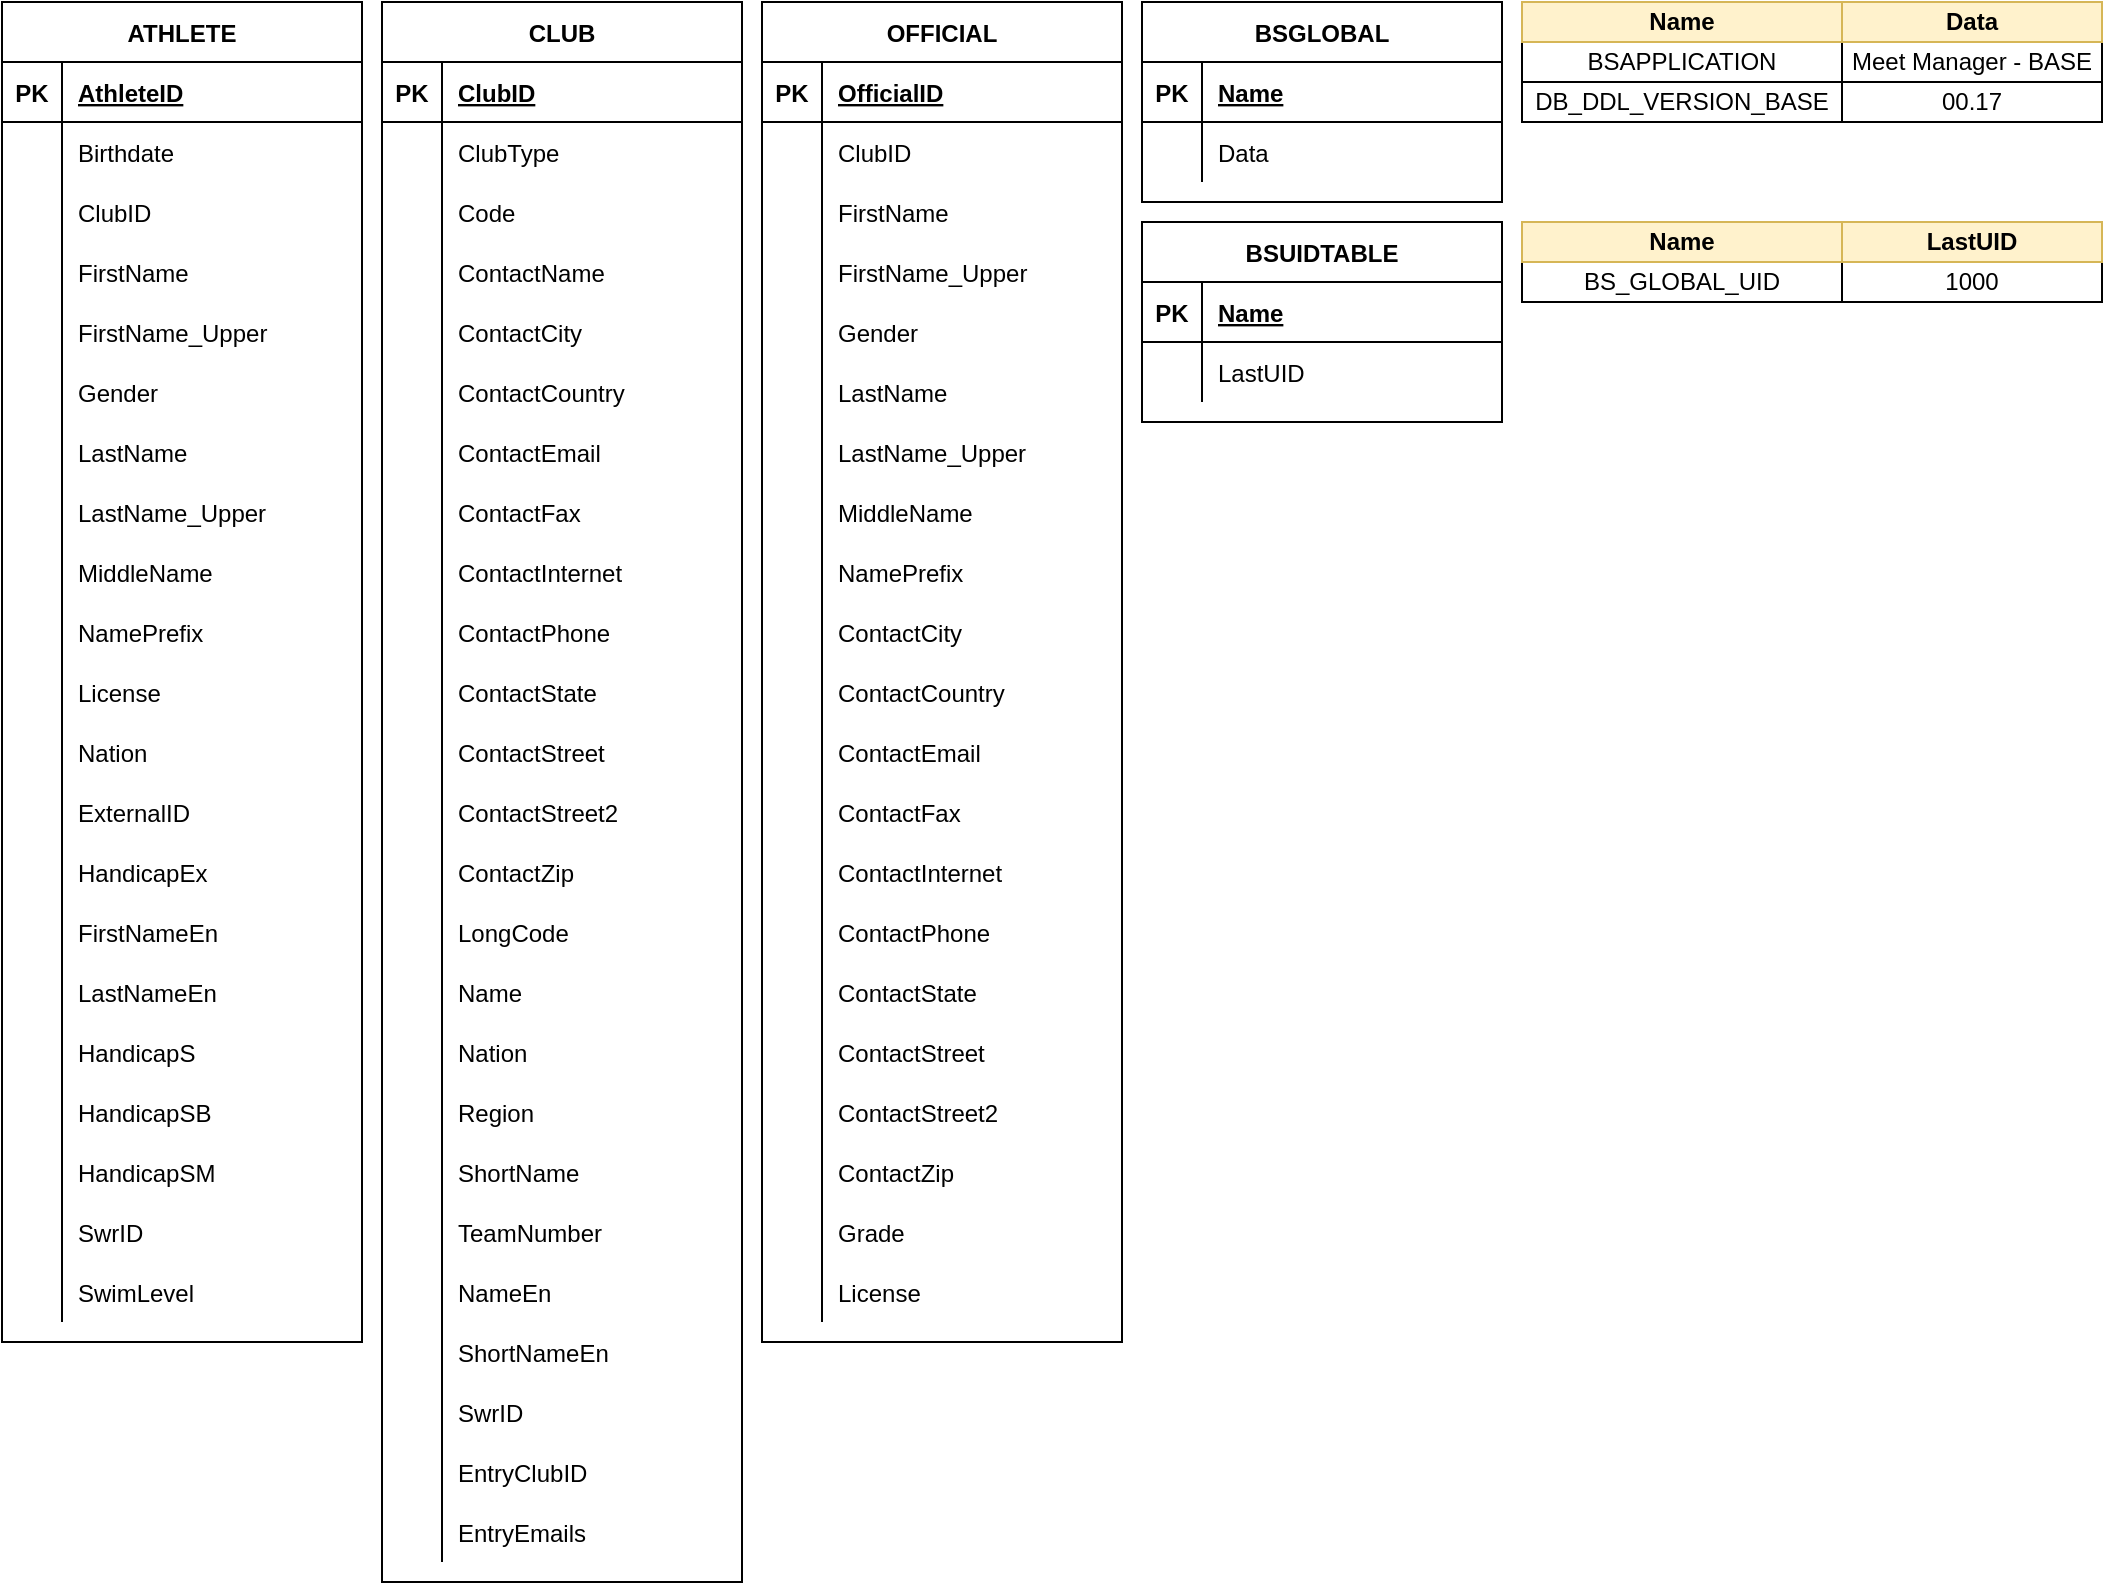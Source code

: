 <mxfile version="18.2.0" type="github">
  <diagram id="LdZ7IH2dR9nipZ7htl3J" name="Base">
    <mxGraphModel dx="1038" dy="539" grid="1" gridSize="10" guides="1" tooltips="1" connect="1" arrows="1" fold="1" page="1" pageScale="1" pageWidth="827" pageHeight="1169" math="0" shadow="0">
      <root>
        <mxCell id="0" />
        <mxCell id="1" parent="0" />
        <mxCell id="4vx4K-YzjBVzN-16e--m-2" value="ATHLETE" style="shape=table;startSize=30;container=1;collapsible=1;childLayout=tableLayout;fixedRows=1;rowLines=0;fontStyle=1;align=center;resizeLast=1;" vertex="1" parent="1">
          <mxGeometry x="10" y="10" width="180" height="670" as="geometry" />
        </mxCell>
        <mxCell id="4vx4K-YzjBVzN-16e--m-3" value="" style="shape=tableRow;horizontal=0;startSize=0;swimlaneHead=0;swimlaneBody=0;fillColor=none;collapsible=0;dropTarget=0;points=[[0,0.5],[1,0.5]];portConstraint=eastwest;top=0;left=0;right=0;bottom=1;" vertex="1" parent="4vx4K-YzjBVzN-16e--m-2">
          <mxGeometry y="30" width="180" height="30" as="geometry" />
        </mxCell>
        <mxCell id="4vx4K-YzjBVzN-16e--m-4" value="PK" style="shape=partialRectangle;connectable=0;fillColor=none;top=0;left=0;bottom=0;right=0;fontStyle=1;overflow=hidden;" vertex="1" parent="4vx4K-YzjBVzN-16e--m-3">
          <mxGeometry width="30" height="30" as="geometry">
            <mxRectangle width="30" height="30" as="alternateBounds" />
          </mxGeometry>
        </mxCell>
        <mxCell id="4vx4K-YzjBVzN-16e--m-5" value="AthleteID" style="shape=partialRectangle;connectable=0;fillColor=none;top=0;left=0;bottom=0;right=0;align=left;spacingLeft=6;fontStyle=5;overflow=hidden;" vertex="1" parent="4vx4K-YzjBVzN-16e--m-3">
          <mxGeometry x="30" width="150" height="30" as="geometry">
            <mxRectangle width="150" height="30" as="alternateBounds" />
          </mxGeometry>
        </mxCell>
        <mxCell id="4vx4K-YzjBVzN-16e--m-6" value="" style="shape=tableRow;horizontal=0;startSize=0;swimlaneHead=0;swimlaneBody=0;fillColor=none;collapsible=0;dropTarget=0;points=[[0,0.5],[1,0.5]];portConstraint=eastwest;top=0;left=0;right=0;bottom=0;" vertex="1" parent="4vx4K-YzjBVzN-16e--m-2">
          <mxGeometry y="60" width="180" height="30" as="geometry" />
        </mxCell>
        <mxCell id="4vx4K-YzjBVzN-16e--m-7" value="" style="shape=partialRectangle;connectable=0;fillColor=none;top=0;left=0;bottom=0;right=0;editable=1;overflow=hidden;" vertex="1" parent="4vx4K-YzjBVzN-16e--m-6">
          <mxGeometry width="30" height="30" as="geometry">
            <mxRectangle width="30" height="30" as="alternateBounds" />
          </mxGeometry>
        </mxCell>
        <mxCell id="4vx4K-YzjBVzN-16e--m-8" value="Birthdate" style="shape=partialRectangle;connectable=0;fillColor=none;top=0;left=0;bottom=0;right=0;align=left;spacingLeft=6;overflow=hidden;" vertex="1" parent="4vx4K-YzjBVzN-16e--m-6">
          <mxGeometry x="30" width="150" height="30" as="geometry">
            <mxRectangle width="150" height="30" as="alternateBounds" />
          </mxGeometry>
        </mxCell>
        <mxCell id="4vx4K-YzjBVzN-16e--m-9" value="" style="shape=tableRow;horizontal=0;startSize=0;swimlaneHead=0;swimlaneBody=0;fillColor=none;collapsible=0;dropTarget=0;points=[[0,0.5],[1,0.5]];portConstraint=eastwest;top=0;left=0;right=0;bottom=0;" vertex="1" parent="4vx4K-YzjBVzN-16e--m-2">
          <mxGeometry y="90" width="180" height="30" as="geometry" />
        </mxCell>
        <mxCell id="4vx4K-YzjBVzN-16e--m-10" value="" style="shape=partialRectangle;connectable=0;fillColor=none;top=0;left=0;bottom=0;right=0;editable=1;overflow=hidden;" vertex="1" parent="4vx4K-YzjBVzN-16e--m-9">
          <mxGeometry width="30" height="30" as="geometry">
            <mxRectangle width="30" height="30" as="alternateBounds" />
          </mxGeometry>
        </mxCell>
        <mxCell id="4vx4K-YzjBVzN-16e--m-11" value="ClubID" style="shape=partialRectangle;connectable=0;fillColor=none;top=0;left=0;bottom=0;right=0;align=left;spacingLeft=6;overflow=hidden;" vertex="1" parent="4vx4K-YzjBVzN-16e--m-9">
          <mxGeometry x="30" width="150" height="30" as="geometry">
            <mxRectangle width="150" height="30" as="alternateBounds" />
          </mxGeometry>
        </mxCell>
        <mxCell id="4vx4K-YzjBVzN-16e--m-12" value="" style="shape=tableRow;horizontal=0;startSize=0;swimlaneHead=0;swimlaneBody=0;fillColor=none;collapsible=0;dropTarget=0;points=[[0,0.5],[1,0.5]];portConstraint=eastwest;top=0;left=0;right=0;bottom=0;" vertex="1" parent="4vx4K-YzjBVzN-16e--m-2">
          <mxGeometry y="120" width="180" height="30" as="geometry" />
        </mxCell>
        <mxCell id="4vx4K-YzjBVzN-16e--m-13" value="" style="shape=partialRectangle;connectable=0;fillColor=none;top=0;left=0;bottom=0;right=0;editable=1;overflow=hidden;" vertex="1" parent="4vx4K-YzjBVzN-16e--m-12">
          <mxGeometry width="30" height="30" as="geometry">
            <mxRectangle width="30" height="30" as="alternateBounds" />
          </mxGeometry>
        </mxCell>
        <mxCell id="4vx4K-YzjBVzN-16e--m-14" value="FirstName" style="shape=partialRectangle;connectable=0;fillColor=none;top=0;left=0;bottom=0;right=0;align=left;spacingLeft=6;overflow=hidden;" vertex="1" parent="4vx4K-YzjBVzN-16e--m-12">
          <mxGeometry x="30" width="150" height="30" as="geometry">
            <mxRectangle width="150" height="30" as="alternateBounds" />
          </mxGeometry>
        </mxCell>
        <mxCell id="4vx4K-YzjBVzN-16e--m-85" value="" style="shape=tableRow;horizontal=0;startSize=0;swimlaneHead=0;swimlaneBody=0;fillColor=none;collapsible=0;dropTarget=0;points=[[0,0.5],[1,0.5]];portConstraint=eastwest;top=0;left=0;right=0;bottom=0;" vertex="1" parent="4vx4K-YzjBVzN-16e--m-2">
          <mxGeometry y="150" width="180" height="30" as="geometry" />
        </mxCell>
        <mxCell id="4vx4K-YzjBVzN-16e--m-86" value="" style="shape=partialRectangle;connectable=0;fillColor=none;top=0;left=0;bottom=0;right=0;editable=1;overflow=hidden;" vertex="1" parent="4vx4K-YzjBVzN-16e--m-85">
          <mxGeometry width="30" height="30" as="geometry">
            <mxRectangle width="30" height="30" as="alternateBounds" />
          </mxGeometry>
        </mxCell>
        <mxCell id="4vx4K-YzjBVzN-16e--m-87" value="FirstName_Upper" style="shape=partialRectangle;connectable=0;fillColor=none;top=0;left=0;bottom=0;right=0;align=left;spacingLeft=6;overflow=hidden;" vertex="1" parent="4vx4K-YzjBVzN-16e--m-85">
          <mxGeometry x="30" width="150" height="30" as="geometry">
            <mxRectangle width="150" height="30" as="alternateBounds" />
          </mxGeometry>
        </mxCell>
        <mxCell id="4vx4K-YzjBVzN-16e--m-88" value="" style="shape=tableRow;horizontal=0;startSize=0;swimlaneHead=0;swimlaneBody=0;fillColor=none;collapsible=0;dropTarget=0;points=[[0,0.5],[1,0.5]];portConstraint=eastwest;top=0;left=0;right=0;bottom=0;" vertex="1" parent="4vx4K-YzjBVzN-16e--m-2">
          <mxGeometry y="180" width="180" height="30" as="geometry" />
        </mxCell>
        <mxCell id="4vx4K-YzjBVzN-16e--m-89" value="" style="shape=partialRectangle;connectable=0;fillColor=none;top=0;left=0;bottom=0;right=0;editable=1;overflow=hidden;" vertex="1" parent="4vx4K-YzjBVzN-16e--m-88">
          <mxGeometry width="30" height="30" as="geometry">
            <mxRectangle width="30" height="30" as="alternateBounds" />
          </mxGeometry>
        </mxCell>
        <mxCell id="4vx4K-YzjBVzN-16e--m-90" value="Gender" style="shape=partialRectangle;connectable=0;fillColor=none;top=0;left=0;bottom=0;right=0;align=left;spacingLeft=6;overflow=hidden;" vertex="1" parent="4vx4K-YzjBVzN-16e--m-88">
          <mxGeometry x="30" width="150" height="30" as="geometry">
            <mxRectangle width="150" height="30" as="alternateBounds" />
          </mxGeometry>
        </mxCell>
        <mxCell id="4vx4K-YzjBVzN-16e--m-91" value="" style="shape=tableRow;horizontal=0;startSize=0;swimlaneHead=0;swimlaneBody=0;fillColor=none;collapsible=0;dropTarget=0;points=[[0,0.5],[1,0.5]];portConstraint=eastwest;top=0;left=0;right=0;bottom=0;" vertex="1" parent="4vx4K-YzjBVzN-16e--m-2">
          <mxGeometry y="210" width="180" height="30" as="geometry" />
        </mxCell>
        <mxCell id="4vx4K-YzjBVzN-16e--m-92" value="" style="shape=partialRectangle;connectable=0;fillColor=none;top=0;left=0;bottom=0;right=0;editable=1;overflow=hidden;" vertex="1" parent="4vx4K-YzjBVzN-16e--m-91">
          <mxGeometry width="30" height="30" as="geometry">
            <mxRectangle width="30" height="30" as="alternateBounds" />
          </mxGeometry>
        </mxCell>
        <mxCell id="4vx4K-YzjBVzN-16e--m-93" value="LastName" style="shape=partialRectangle;connectable=0;fillColor=none;top=0;left=0;bottom=0;right=0;align=left;spacingLeft=6;overflow=hidden;" vertex="1" parent="4vx4K-YzjBVzN-16e--m-91">
          <mxGeometry x="30" width="150" height="30" as="geometry">
            <mxRectangle width="150" height="30" as="alternateBounds" />
          </mxGeometry>
        </mxCell>
        <mxCell id="4vx4K-YzjBVzN-16e--m-97" value="" style="shape=tableRow;horizontal=0;startSize=0;swimlaneHead=0;swimlaneBody=0;fillColor=none;collapsible=0;dropTarget=0;points=[[0,0.5],[1,0.5]];portConstraint=eastwest;top=0;left=0;right=0;bottom=0;" vertex="1" parent="4vx4K-YzjBVzN-16e--m-2">
          <mxGeometry y="240" width="180" height="30" as="geometry" />
        </mxCell>
        <mxCell id="4vx4K-YzjBVzN-16e--m-98" value="" style="shape=partialRectangle;connectable=0;fillColor=none;top=0;left=0;bottom=0;right=0;editable=1;overflow=hidden;" vertex="1" parent="4vx4K-YzjBVzN-16e--m-97">
          <mxGeometry width="30" height="30" as="geometry">
            <mxRectangle width="30" height="30" as="alternateBounds" />
          </mxGeometry>
        </mxCell>
        <mxCell id="4vx4K-YzjBVzN-16e--m-99" value="LastName_Upper" style="shape=partialRectangle;connectable=0;fillColor=none;top=0;left=0;bottom=0;right=0;align=left;spacingLeft=6;overflow=hidden;" vertex="1" parent="4vx4K-YzjBVzN-16e--m-97">
          <mxGeometry x="30" width="150" height="30" as="geometry">
            <mxRectangle width="150" height="30" as="alternateBounds" />
          </mxGeometry>
        </mxCell>
        <mxCell id="4vx4K-YzjBVzN-16e--m-100" value="" style="shape=tableRow;horizontal=0;startSize=0;swimlaneHead=0;swimlaneBody=0;fillColor=none;collapsible=0;dropTarget=0;points=[[0,0.5],[1,0.5]];portConstraint=eastwest;top=0;left=0;right=0;bottom=0;" vertex="1" parent="4vx4K-YzjBVzN-16e--m-2">
          <mxGeometry y="270" width="180" height="30" as="geometry" />
        </mxCell>
        <mxCell id="4vx4K-YzjBVzN-16e--m-101" value="" style="shape=partialRectangle;connectable=0;fillColor=none;top=0;left=0;bottom=0;right=0;editable=1;overflow=hidden;" vertex="1" parent="4vx4K-YzjBVzN-16e--m-100">
          <mxGeometry width="30" height="30" as="geometry">
            <mxRectangle width="30" height="30" as="alternateBounds" />
          </mxGeometry>
        </mxCell>
        <mxCell id="4vx4K-YzjBVzN-16e--m-102" value="MiddleName" style="shape=partialRectangle;connectable=0;fillColor=none;top=0;left=0;bottom=0;right=0;align=left;spacingLeft=6;overflow=hidden;" vertex="1" parent="4vx4K-YzjBVzN-16e--m-100">
          <mxGeometry x="30" width="150" height="30" as="geometry">
            <mxRectangle width="150" height="30" as="alternateBounds" />
          </mxGeometry>
        </mxCell>
        <mxCell id="4vx4K-YzjBVzN-16e--m-103" value="" style="shape=tableRow;horizontal=0;startSize=0;swimlaneHead=0;swimlaneBody=0;fillColor=none;collapsible=0;dropTarget=0;points=[[0,0.5],[1,0.5]];portConstraint=eastwest;top=0;left=0;right=0;bottom=0;" vertex="1" parent="4vx4K-YzjBVzN-16e--m-2">
          <mxGeometry y="300" width="180" height="30" as="geometry" />
        </mxCell>
        <mxCell id="4vx4K-YzjBVzN-16e--m-104" value="" style="shape=partialRectangle;connectable=0;fillColor=none;top=0;left=0;bottom=0;right=0;editable=1;overflow=hidden;" vertex="1" parent="4vx4K-YzjBVzN-16e--m-103">
          <mxGeometry width="30" height="30" as="geometry">
            <mxRectangle width="30" height="30" as="alternateBounds" />
          </mxGeometry>
        </mxCell>
        <mxCell id="4vx4K-YzjBVzN-16e--m-105" value="NamePrefix" style="shape=partialRectangle;connectable=0;fillColor=none;top=0;left=0;bottom=0;right=0;align=left;spacingLeft=6;overflow=hidden;" vertex="1" parent="4vx4K-YzjBVzN-16e--m-103">
          <mxGeometry x="30" width="150" height="30" as="geometry">
            <mxRectangle width="150" height="30" as="alternateBounds" />
          </mxGeometry>
        </mxCell>
        <mxCell id="4vx4K-YzjBVzN-16e--m-106" value="" style="shape=tableRow;horizontal=0;startSize=0;swimlaneHead=0;swimlaneBody=0;fillColor=none;collapsible=0;dropTarget=0;points=[[0,0.5],[1,0.5]];portConstraint=eastwest;top=0;left=0;right=0;bottom=0;" vertex="1" parent="4vx4K-YzjBVzN-16e--m-2">
          <mxGeometry y="330" width="180" height="30" as="geometry" />
        </mxCell>
        <mxCell id="4vx4K-YzjBVzN-16e--m-107" value="" style="shape=partialRectangle;connectable=0;fillColor=none;top=0;left=0;bottom=0;right=0;editable=1;overflow=hidden;" vertex="1" parent="4vx4K-YzjBVzN-16e--m-106">
          <mxGeometry width="30" height="30" as="geometry">
            <mxRectangle width="30" height="30" as="alternateBounds" />
          </mxGeometry>
        </mxCell>
        <mxCell id="4vx4K-YzjBVzN-16e--m-108" value="License" style="shape=partialRectangle;connectable=0;fillColor=none;top=0;left=0;bottom=0;right=0;align=left;spacingLeft=6;overflow=hidden;" vertex="1" parent="4vx4K-YzjBVzN-16e--m-106">
          <mxGeometry x="30" width="150" height="30" as="geometry">
            <mxRectangle width="150" height="30" as="alternateBounds" />
          </mxGeometry>
        </mxCell>
        <mxCell id="4vx4K-YzjBVzN-16e--m-109" value="" style="shape=tableRow;horizontal=0;startSize=0;swimlaneHead=0;swimlaneBody=0;fillColor=none;collapsible=0;dropTarget=0;points=[[0,0.5],[1,0.5]];portConstraint=eastwest;top=0;left=0;right=0;bottom=0;" vertex="1" parent="4vx4K-YzjBVzN-16e--m-2">
          <mxGeometry y="360" width="180" height="30" as="geometry" />
        </mxCell>
        <mxCell id="4vx4K-YzjBVzN-16e--m-110" value="" style="shape=partialRectangle;connectable=0;fillColor=none;top=0;left=0;bottom=0;right=0;editable=1;overflow=hidden;" vertex="1" parent="4vx4K-YzjBVzN-16e--m-109">
          <mxGeometry width="30" height="30" as="geometry">
            <mxRectangle width="30" height="30" as="alternateBounds" />
          </mxGeometry>
        </mxCell>
        <mxCell id="4vx4K-YzjBVzN-16e--m-111" value="Nation" style="shape=partialRectangle;connectable=0;fillColor=none;top=0;left=0;bottom=0;right=0;align=left;spacingLeft=6;overflow=hidden;" vertex="1" parent="4vx4K-YzjBVzN-16e--m-109">
          <mxGeometry x="30" width="150" height="30" as="geometry">
            <mxRectangle width="150" height="30" as="alternateBounds" />
          </mxGeometry>
        </mxCell>
        <mxCell id="4vx4K-YzjBVzN-16e--m-112" value="" style="shape=tableRow;horizontal=0;startSize=0;swimlaneHead=0;swimlaneBody=0;fillColor=none;collapsible=0;dropTarget=0;points=[[0,0.5],[1,0.5]];portConstraint=eastwest;top=0;left=0;right=0;bottom=0;" vertex="1" parent="4vx4K-YzjBVzN-16e--m-2">
          <mxGeometry y="390" width="180" height="30" as="geometry" />
        </mxCell>
        <mxCell id="4vx4K-YzjBVzN-16e--m-113" value="" style="shape=partialRectangle;connectable=0;fillColor=none;top=0;left=0;bottom=0;right=0;editable=1;overflow=hidden;" vertex="1" parent="4vx4K-YzjBVzN-16e--m-112">
          <mxGeometry width="30" height="30" as="geometry">
            <mxRectangle width="30" height="30" as="alternateBounds" />
          </mxGeometry>
        </mxCell>
        <mxCell id="4vx4K-YzjBVzN-16e--m-114" value="ExternalID" style="shape=partialRectangle;connectable=0;fillColor=none;top=0;left=0;bottom=0;right=0;align=left;spacingLeft=6;overflow=hidden;" vertex="1" parent="4vx4K-YzjBVzN-16e--m-112">
          <mxGeometry x="30" width="150" height="30" as="geometry">
            <mxRectangle width="150" height="30" as="alternateBounds" />
          </mxGeometry>
        </mxCell>
        <mxCell id="4vx4K-YzjBVzN-16e--m-115" value="" style="shape=tableRow;horizontal=0;startSize=0;swimlaneHead=0;swimlaneBody=0;fillColor=none;collapsible=0;dropTarget=0;points=[[0,0.5],[1,0.5]];portConstraint=eastwest;top=0;left=0;right=0;bottom=0;" vertex="1" parent="4vx4K-YzjBVzN-16e--m-2">
          <mxGeometry y="420" width="180" height="30" as="geometry" />
        </mxCell>
        <mxCell id="4vx4K-YzjBVzN-16e--m-116" value="" style="shape=partialRectangle;connectable=0;fillColor=none;top=0;left=0;bottom=0;right=0;editable=1;overflow=hidden;" vertex="1" parent="4vx4K-YzjBVzN-16e--m-115">
          <mxGeometry width="30" height="30" as="geometry">
            <mxRectangle width="30" height="30" as="alternateBounds" />
          </mxGeometry>
        </mxCell>
        <mxCell id="4vx4K-YzjBVzN-16e--m-117" value="HandicapEx" style="shape=partialRectangle;connectable=0;fillColor=none;top=0;left=0;bottom=0;right=0;align=left;spacingLeft=6;overflow=hidden;" vertex="1" parent="4vx4K-YzjBVzN-16e--m-115">
          <mxGeometry x="30" width="150" height="30" as="geometry">
            <mxRectangle width="150" height="30" as="alternateBounds" />
          </mxGeometry>
        </mxCell>
        <mxCell id="4vx4K-YzjBVzN-16e--m-118" value="" style="shape=tableRow;horizontal=0;startSize=0;swimlaneHead=0;swimlaneBody=0;fillColor=none;collapsible=0;dropTarget=0;points=[[0,0.5],[1,0.5]];portConstraint=eastwest;top=0;left=0;right=0;bottom=0;" vertex="1" parent="4vx4K-YzjBVzN-16e--m-2">
          <mxGeometry y="450" width="180" height="30" as="geometry" />
        </mxCell>
        <mxCell id="4vx4K-YzjBVzN-16e--m-119" value="" style="shape=partialRectangle;connectable=0;fillColor=none;top=0;left=0;bottom=0;right=0;editable=1;overflow=hidden;" vertex="1" parent="4vx4K-YzjBVzN-16e--m-118">
          <mxGeometry width="30" height="30" as="geometry">
            <mxRectangle width="30" height="30" as="alternateBounds" />
          </mxGeometry>
        </mxCell>
        <mxCell id="4vx4K-YzjBVzN-16e--m-120" value="FirstNameEn" style="shape=partialRectangle;connectable=0;fillColor=none;top=0;left=0;bottom=0;right=0;align=left;spacingLeft=6;overflow=hidden;" vertex="1" parent="4vx4K-YzjBVzN-16e--m-118">
          <mxGeometry x="30" width="150" height="30" as="geometry">
            <mxRectangle width="150" height="30" as="alternateBounds" />
          </mxGeometry>
        </mxCell>
        <mxCell id="4vx4K-YzjBVzN-16e--m-121" value="" style="shape=tableRow;horizontal=0;startSize=0;swimlaneHead=0;swimlaneBody=0;fillColor=none;collapsible=0;dropTarget=0;points=[[0,0.5],[1,0.5]];portConstraint=eastwest;top=0;left=0;right=0;bottom=0;" vertex="1" parent="4vx4K-YzjBVzN-16e--m-2">
          <mxGeometry y="480" width="180" height="30" as="geometry" />
        </mxCell>
        <mxCell id="4vx4K-YzjBVzN-16e--m-122" value="" style="shape=partialRectangle;connectable=0;fillColor=none;top=0;left=0;bottom=0;right=0;editable=1;overflow=hidden;" vertex="1" parent="4vx4K-YzjBVzN-16e--m-121">
          <mxGeometry width="30" height="30" as="geometry">
            <mxRectangle width="30" height="30" as="alternateBounds" />
          </mxGeometry>
        </mxCell>
        <mxCell id="4vx4K-YzjBVzN-16e--m-123" value="LastNameEn" style="shape=partialRectangle;connectable=0;fillColor=none;top=0;left=0;bottom=0;right=0;align=left;spacingLeft=6;overflow=hidden;" vertex="1" parent="4vx4K-YzjBVzN-16e--m-121">
          <mxGeometry x="30" width="150" height="30" as="geometry">
            <mxRectangle width="150" height="30" as="alternateBounds" />
          </mxGeometry>
        </mxCell>
        <mxCell id="4vx4K-YzjBVzN-16e--m-124" value="" style="shape=tableRow;horizontal=0;startSize=0;swimlaneHead=0;swimlaneBody=0;fillColor=none;collapsible=0;dropTarget=0;points=[[0,0.5],[1,0.5]];portConstraint=eastwest;top=0;left=0;right=0;bottom=0;" vertex="1" parent="4vx4K-YzjBVzN-16e--m-2">
          <mxGeometry y="510" width="180" height="30" as="geometry" />
        </mxCell>
        <mxCell id="4vx4K-YzjBVzN-16e--m-125" value="" style="shape=partialRectangle;connectable=0;fillColor=none;top=0;left=0;bottom=0;right=0;editable=1;overflow=hidden;" vertex="1" parent="4vx4K-YzjBVzN-16e--m-124">
          <mxGeometry width="30" height="30" as="geometry">
            <mxRectangle width="30" height="30" as="alternateBounds" />
          </mxGeometry>
        </mxCell>
        <mxCell id="4vx4K-YzjBVzN-16e--m-126" value="HandicapS" style="shape=partialRectangle;connectable=0;fillColor=none;top=0;left=0;bottom=0;right=0;align=left;spacingLeft=6;overflow=hidden;" vertex="1" parent="4vx4K-YzjBVzN-16e--m-124">
          <mxGeometry x="30" width="150" height="30" as="geometry">
            <mxRectangle width="150" height="30" as="alternateBounds" />
          </mxGeometry>
        </mxCell>
        <mxCell id="4vx4K-YzjBVzN-16e--m-127" value="" style="shape=tableRow;horizontal=0;startSize=0;swimlaneHead=0;swimlaneBody=0;fillColor=none;collapsible=0;dropTarget=0;points=[[0,0.5],[1,0.5]];portConstraint=eastwest;top=0;left=0;right=0;bottom=0;" vertex="1" parent="4vx4K-YzjBVzN-16e--m-2">
          <mxGeometry y="540" width="180" height="30" as="geometry" />
        </mxCell>
        <mxCell id="4vx4K-YzjBVzN-16e--m-128" value="" style="shape=partialRectangle;connectable=0;fillColor=none;top=0;left=0;bottom=0;right=0;editable=1;overflow=hidden;" vertex="1" parent="4vx4K-YzjBVzN-16e--m-127">
          <mxGeometry width="30" height="30" as="geometry">
            <mxRectangle width="30" height="30" as="alternateBounds" />
          </mxGeometry>
        </mxCell>
        <mxCell id="4vx4K-YzjBVzN-16e--m-129" value="HandicapSB" style="shape=partialRectangle;connectable=0;fillColor=none;top=0;left=0;bottom=0;right=0;align=left;spacingLeft=6;overflow=hidden;" vertex="1" parent="4vx4K-YzjBVzN-16e--m-127">
          <mxGeometry x="30" width="150" height="30" as="geometry">
            <mxRectangle width="150" height="30" as="alternateBounds" />
          </mxGeometry>
        </mxCell>
        <mxCell id="4vx4K-YzjBVzN-16e--m-130" value="" style="shape=tableRow;horizontal=0;startSize=0;swimlaneHead=0;swimlaneBody=0;fillColor=none;collapsible=0;dropTarget=0;points=[[0,0.5],[1,0.5]];portConstraint=eastwest;top=0;left=0;right=0;bottom=0;" vertex="1" parent="4vx4K-YzjBVzN-16e--m-2">
          <mxGeometry y="570" width="180" height="30" as="geometry" />
        </mxCell>
        <mxCell id="4vx4K-YzjBVzN-16e--m-131" value="" style="shape=partialRectangle;connectable=0;fillColor=none;top=0;left=0;bottom=0;right=0;editable=1;overflow=hidden;" vertex="1" parent="4vx4K-YzjBVzN-16e--m-130">
          <mxGeometry width="30" height="30" as="geometry">
            <mxRectangle width="30" height="30" as="alternateBounds" />
          </mxGeometry>
        </mxCell>
        <mxCell id="4vx4K-YzjBVzN-16e--m-132" value="HandicapSM" style="shape=partialRectangle;connectable=0;fillColor=none;top=0;left=0;bottom=0;right=0;align=left;spacingLeft=6;overflow=hidden;" vertex="1" parent="4vx4K-YzjBVzN-16e--m-130">
          <mxGeometry x="30" width="150" height="30" as="geometry">
            <mxRectangle width="150" height="30" as="alternateBounds" />
          </mxGeometry>
        </mxCell>
        <mxCell id="4vx4K-YzjBVzN-16e--m-133" value="" style="shape=tableRow;horizontal=0;startSize=0;swimlaneHead=0;swimlaneBody=0;fillColor=none;collapsible=0;dropTarget=0;points=[[0,0.5],[1,0.5]];portConstraint=eastwest;top=0;left=0;right=0;bottom=0;" vertex="1" parent="4vx4K-YzjBVzN-16e--m-2">
          <mxGeometry y="600" width="180" height="30" as="geometry" />
        </mxCell>
        <mxCell id="4vx4K-YzjBVzN-16e--m-134" value="" style="shape=partialRectangle;connectable=0;fillColor=none;top=0;left=0;bottom=0;right=0;editable=1;overflow=hidden;" vertex="1" parent="4vx4K-YzjBVzN-16e--m-133">
          <mxGeometry width="30" height="30" as="geometry">
            <mxRectangle width="30" height="30" as="alternateBounds" />
          </mxGeometry>
        </mxCell>
        <mxCell id="4vx4K-YzjBVzN-16e--m-135" value="SwrID" style="shape=partialRectangle;connectable=0;fillColor=none;top=0;left=0;bottom=0;right=0;align=left;spacingLeft=6;overflow=hidden;" vertex="1" parent="4vx4K-YzjBVzN-16e--m-133">
          <mxGeometry x="30" width="150" height="30" as="geometry">
            <mxRectangle width="150" height="30" as="alternateBounds" />
          </mxGeometry>
        </mxCell>
        <mxCell id="4vx4K-YzjBVzN-16e--m-136" value="" style="shape=tableRow;horizontal=0;startSize=0;swimlaneHead=0;swimlaneBody=0;fillColor=none;collapsible=0;dropTarget=0;points=[[0,0.5],[1,0.5]];portConstraint=eastwest;top=0;left=0;right=0;bottom=0;" vertex="1" parent="4vx4K-YzjBVzN-16e--m-2">
          <mxGeometry y="630" width="180" height="30" as="geometry" />
        </mxCell>
        <mxCell id="4vx4K-YzjBVzN-16e--m-137" value="" style="shape=partialRectangle;connectable=0;fillColor=none;top=0;left=0;bottom=0;right=0;editable=1;overflow=hidden;" vertex="1" parent="4vx4K-YzjBVzN-16e--m-136">
          <mxGeometry width="30" height="30" as="geometry">
            <mxRectangle width="30" height="30" as="alternateBounds" />
          </mxGeometry>
        </mxCell>
        <mxCell id="4vx4K-YzjBVzN-16e--m-138" value="SwimLevel" style="shape=partialRectangle;connectable=0;fillColor=none;top=0;left=0;bottom=0;right=0;align=left;spacingLeft=6;overflow=hidden;" vertex="1" parent="4vx4K-YzjBVzN-16e--m-136">
          <mxGeometry x="30" width="150" height="30" as="geometry">
            <mxRectangle width="150" height="30" as="alternateBounds" />
          </mxGeometry>
        </mxCell>
        <mxCell id="4vx4K-YzjBVzN-16e--m-28" value="BSUIDTABLE" style="shape=table;startSize=30;container=1;collapsible=1;childLayout=tableLayout;fixedRows=1;rowLines=0;fontStyle=1;align=center;resizeLast=1;" vertex="1" parent="1">
          <mxGeometry x="580" y="120" width="180" height="100" as="geometry" />
        </mxCell>
        <mxCell id="4vx4K-YzjBVzN-16e--m-29" value="" style="shape=tableRow;horizontal=0;startSize=0;swimlaneHead=0;swimlaneBody=0;fillColor=none;collapsible=0;dropTarget=0;points=[[0,0.5],[1,0.5]];portConstraint=eastwest;top=0;left=0;right=0;bottom=1;" vertex="1" parent="4vx4K-YzjBVzN-16e--m-28">
          <mxGeometry y="30" width="180" height="30" as="geometry" />
        </mxCell>
        <mxCell id="4vx4K-YzjBVzN-16e--m-30" value="PK" style="shape=partialRectangle;connectable=0;fillColor=none;top=0;left=0;bottom=0;right=0;fontStyle=1;overflow=hidden;" vertex="1" parent="4vx4K-YzjBVzN-16e--m-29">
          <mxGeometry width="30" height="30" as="geometry">
            <mxRectangle width="30" height="30" as="alternateBounds" />
          </mxGeometry>
        </mxCell>
        <mxCell id="4vx4K-YzjBVzN-16e--m-31" value="Name" style="shape=partialRectangle;connectable=0;fillColor=none;top=0;left=0;bottom=0;right=0;align=left;spacingLeft=6;fontStyle=5;overflow=hidden;" vertex="1" parent="4vx4K-YzjBVzN-16e--m-29">
          <mxGeometry x="30" width="150" height="30" as="geometry">
            <mxRectangle width="150" height="30" as="alternateBounds" />
          </mxGeometry>
        </mxCell>
        <mxCell id="4vx4K-YzjBVzN-16e--m-32" value="" style="shape=tableRow;horizontal=0;startSize=0;swimlaneHead=0;swimlaneBody=0;fillColor=none;collapsible=0;dropTarget=0;points=[[0,0.5],[1,0.5]];portConstraint=eastwest;top=0;left=0;right=0;bottom=0;" vertex="1" parent="4vx4K-YzjBVzN-16e--m-28">
          <mxGeometry y="60" width="180" height="30" as="geometry" />
        </mxCell>
        <mxCell id="4vx4K-YzjBVzN-16e--m-33" value="" style="shape=partialRectangle;connectable=0;fillColor=none;top=0;left=0;bottom=0;right=0;editable=1;overflow=hidden;" vertex="1" parent="4vx4K-YzjBVzN-16e--m-32">
          <mxGeometry width="30" height="30" as="geometry">
            <mxRectangle width="30" height="30" as="alternateBounds" />
          </mxGeometry>
        </mxCell>
        <mxCell id="4vx4K-YzjBVzN-16e--m-34" value="LastUID" style="shape=partialRectangle;connectable=0;fillColor=none;top=0;left=0;bottom=0;right=0;align=left;spacingLeft=6;overflow=hidden;" vertex="1" parent="4vx4K-YzjBVzN-16e--m-32">
          <mxGeometry x="30" width="150" height="30" as="geometry">
            <mxRectangle width="150" height="30" as="alternateBounds" />
          </mxGeometry>
        </mxCell>
        <mxCell id="4vx4K-YzjBVzN-16e--m-41" value="CLUB" style="shape=table;startSize=30;container=1;collapsible=1;childLayout=tableLayout;fixedRows=1;rowLines=0;fontStyle=1;align=center;resizeLast=1;" vertex="1" parent="1">
          <mxGeometry x="200" y="10" width="180" height="790" as="geometry" />
        </mxCell>
        <mxCell id="4vx4K-YzjBVzN-16e--m-42" value="" style="shape=tableRow;horizontal=0;startSize=0;swimlaneHead=0;swimlaneBody=0;fillColor=none;collapsible=0;dropTarget=0;points=[[0,0.5],[1,0.5]];portConstraint=eastwest;top=0;left=0;right=0;bottom=1;" vertex="1" parent="4vx4K-YzjBVzN-16e--m-41">
          <mxGeometry y="30" width="180" height="30" as="geometry" />
        </mxCell>
        <mxCell id="4vx4K-YzjBVzN-16e--m-43" value="PK" style="shape=partialRectangle;connectable=0;fillColor=none;top=0;left=0;bottom=0;right=0;fontStyle=1;overflow=hidden;" vertex="1" parent="4vx4K-YzjBVzN-16e--m-42">
          <mxGeometry width="30" height="30" as="geometry">
            <mxRectangle width="30" height="30" as="alternateBounds" />
          </mxGeometry>
        </mxCell>
        <mxCell id="4vx4K-YzjBVzN-16e--m-44" value="ClubID" style="shape=partialRectangle;connectable=0;fillColor=none;top=0;left=0;bottom=0;right=0;align=left;spacingLeft=6;fontStyle=5;overflow=hidden;" vertex="1" parent="4vx4K-YzjBVzN-16e--m-42">
          <mxGeometry x="30" width="150" height="30" as="geometry">
            <mxRectangle width="150" height="30" as="alternateBounds" />
          </mxGeometry>
        </mxCell>
        <mxCell id="4vx4K-YzjBVzN-16e--m-45" value="" style="shape=tableRow;horizontal=0;startSize=0;swimlaneHead=0;swimlaneBody=0;fillColor=none;collapsible=0;dropTarget=0;points=[[0,0.5],[1,0.5]];portConstraint=eastwest;top=0;left=0;right=0;bottom=0;" vertex="1" parent="4vx4K-YzjBVzN-16e--m-41">
          <mxGeometry y="60" width="180" height="30" as="geometry" />
        </mxCell>
        <mxCell id="4vx4K-YzjBVzN-16e--m-46" value="" style="shape=partialRectangle;connectable=0;fillColor=none;top=0;left=0;bottom=0;right=0;editable=1;overflow=hidden;" vertex="1" parent="4vx4K-YzjBVzN-16e--m-45">
          <mxGeometry width="30" height="30" as="geometry">
            <mxRectangle width="30" height="30" as="alternateBounds" />
          </mxGeometry>
        </mxCell>
        <mxCell id="4vx4K-YzjBVzN-16e--m-47" value="ClubType" style="shape=partialRectangle;connectable=0;fillColor=none;top=0;left=0;bottom=0;right=0;align=left;spacingLeft=6;overflow=hidden;" vertex="1" parent="4vx4K-YzjBVzN-16e--m-45">
          <mxGeometry x="30" width="150" height="30" as="geometry">
            <mxRectangle width="150" height="30" as="alternateBounds" />
          </mxGeometry>
        </mxCell>
        <mxCell id="4vx4K-YzjBVzN-16e--m-48" value="" style="shape=tableRow;horizontal=0;startSize=0;swimlaneHead=0;swimlaneBody=0;fillColor=none;collapsible=0;dropTarget=0;points=[[0,0.5],[1,0.5]];portConstraint=eastwest;top=0;left=0;right=0;bottom=0;" vertex="1" parent="4vx4K-YzjBVzN-16e--m-41">
          <mxGeometry y="90" width="180" height="30" as="geometry" />
        </mxCell>
        <mxCell id="4vx4K-YzjBVzN-16e--m-49" value="" style="shape=partialRectangle;connectable=0;fillColor=none;top=0;left=0;bottom=0;right=0;editable=1;overflow=hidden;" vertex="1" parent="4vx4K-YzjBVzN-16e--m-48">
          <mxGeometry width="30" height="30" as="geometry">
            <mxRectangle width="30" height="30" as="alternateBounds" />
          </mxGeometry>
        </mxCell>
        <mxCell id="4vx4K-YzjBVzN-16e--m-50" value="Code" style="shape=partialRectangle;connectable=0;fillColor=none;top=0;left=0;bottom=0;right=0;align=left;spacingLeft=6;overflow=hidden;" vertex="1" parent="4vx4K-YzjBVzN-16e--m-48">
          <mxGeometry x="30" width="150" height="30" as="geometry">
            <mxRectangle width="150" height="30" as="alternateBounds" />
          </mxGeometry>
        </mxCell>
        <mxCell id="4vx4K-YzjBVzN-16e--m-51" value="" style="shape=tableRow;horizontal=0;startSize=0;swimlaneHead=0;swimlaneBody=0;fillColor=none;collapsible=0;dropTarget=0;points=[[0,0.5],[1,0.5]];portConstraint=eastwest;top=0;left=0;right=0;bottom=0;" vertex="1" parent="4vx4K-YzjBVzN-16e--m-41">
          <mxGeometry y="120" width="180" height="30" as="geometry" />
        </mxCell>
        <mxCell id="4vx4K-YzjBVzN-16e--m-52" value="" style="shape=partialRectangle;connectable=0;fillColor=none;top=0;left=0;bottom=0;right=0;editable=1;overflow=hidden;" vertex="1" parent="4vx4K-YzjBVzN-16e--m-51">
          <mxGeometry width="30" height="30" as="geometry">
            <mxRectangle width="30" height="30" as="alternateBounds" />
          </mxGeometry>
        </mxCell>
        <mxCell id="4vx4K-YzjBVzN-16e--m-53" value="ContactName" style="shape=partialRectangle;connectable=0;fillColor=none;top=0;left=0;bottom=0;right=0;align=left;spacingLeft=6;overflow=hidden;" vertex="1" parent="4vx4K-YzjBVzN-16e--m-51">
          <mxGeometry x="30" width="150" height="30" as="geometry">
            <mxRectangle width="150" height="30" as="alternateBounds" />
          </mxGeometry>
        </mxCell>
        <mxCell id="4vx4K-YzjBVzN-16e--m-164" value="" style="shape=tableRow;horizontal=0;startSize=0;swimlaneHead=0;swimlaneBody=0;fillColor=none;collapsible=0;dropTarget=0;points=[[0,0.5],[1,0.5]];portConstraint=eastwest;top=0;left=0;right=0;bottom=0;" vertex="1" parent="4vx4K-YzjBVzN-16e--m-41">
          <mxGeometry y="150" width="180" height="30" as="geometry" />
        </mxCell>
        <mxCell id="4vx4K-YzjBVzN-16e--m-165" value="" style="shape=partialRectangle;connectable=0;fillColor=none;top=0;left=0;bottom=0;right=0;editable=1;overflow=hidden;" vertex="1" parent="4vx4K-YzjBVzN-16e--m-164">
          <mxGeometry width="30" height="30" as="geometry">
            <mxRectangle width="30" height="30" as="alternateBounds" />
          </mxGeometry>
        </mxCell>
        <mxCell id="4vx4K-YzjBVzN-16e--m-166" value="ContactCity" style="shape=partialRectangle;connectable=0;fillColor=none;top=0;left=0;bottom=0;right=0;align=left;spacingLeft=6;overflow=hidden;" vertex="1" parent="4vx4K-YzjBVzN-16e--m-164">
          <mxGeometry x="30" width="150" height="30" as="geometry">
            <mxRectangle width="150" height="30" as="alternateBounds" />
          </mxGeometry>
        </mxCell>
        <mxCell id="4vx4K-YzjBVzN-16e--m-167" value="" style="shape=tableRow;horizontal=0;startSize=0;swimlaneHead=0;swimlaneBody=0;fillColor=none;collapsible=0;dropTarget=0;points=[[0,0.5],[1,0.5]];portConstraint=eastwest;top=0;left=0;right=0;bottom=0;" vertex="1" parent="4vx4K-YzjBVzN-16e--m-41">
          <mxGeometry y="180" width="180" height="30" as="geometry" />
        </mxCell>
        <mxCell id="4vx4K-YzjBVzN-16e--m-168" value="" style="shape=partialRectangle;connectable=0;fillColor=none;top=0;left=0;bottom=0;right=0;editable=1;overflow=hidden;" vertex="1" parent="4vx4K-YzjBVzN-16e--m-167">
          <mxGeometry width="30" height="30" as="geometry">
            <mxRectangle width="30" height="30" as="alternateBounds" />
          </mxGeometry>
        </mxCell>
        <mxCell id="4vx4K-YzjBVzN-16e--m-169" value="ContactCountry" style="shape=partialRectangle;connectable=0;fillColor=none;top=0;left=0;bottom=0;right=0;align=left;spacingLeft=6;overflow=hidden;" vertex="1" parent="4vx4K-YzjBVzN-16e--m-167">
          <mxGeometry x="30" width="150" height="30" as="geometry">
            <mxRectangle width="150" height="30" as="alternateBounds" />
          </mxGeometry>
        </mxCell>
        <mxCell id="4vx4K-YzjBVzN-16e--m-170" value="" style="shape=tableRow;horizontal=0;startSize=0;swimlaneHead=0;swimlaneBody=0;fillColor=none;collapsible=0;dropTarget=0;points=[[0,0.5],[1,0.5]];portConstraint=eastwest;top=0;left=0;right=0;bottom=0;" vertex="1" parent="4vx4K-YzjBVzN-16e--m-41">
          <mxGeometry y="210" width="180" height="30" as="geometry" />
        </mxCell>
        <mxCell id="4vx4K-YzjBVzN-16e--m-171" value="" style="shape=partialRectangle;connectable=0;fillColor=none;top=0;left=0;bottom=0;right=0;editable=1;overflow=hidden;" vertex="1" parent="4vx4K-YzjBVzN-16e--m-170">
          <mxGeometry width="30" height="30" as="geometry">
            <mxRectangle width="30" height="30" as="alternateBounds" />
          </mxGeometry>
        </mxCell>
        <mxCell id="4vx4K-YzjBVzN-16e--m-172" value="ContactEmail" style="shape=partialRectangle;connectable=0;fillColor=none;top=0;left=0;bottom=0;right=0;align=left;spacingLeft=6;overflow=hidden;" vertex="1" parent="4vx4K-YzjBVzN-16e--m-170">
          <mxGeometry x="30" width="150" height="30" as="geometry">
            <mxRectangle width="150" height="30" as="alternateBounds" />
          </mxGeometry>
        </mxCell>
        <mxCell id="4vx4K-YzjBVzN-16e--m-173" value="" style="shape=tableRow;horizontal=0;startSize=0;swimlaneHead=0;swimlaneBody=0;fillColor=none;collapsible=0;dropTarget=0;points=[[0,0.5],[1,0.5]];portConstraint=eastwest;top=0;left=0;right=0;bottom=0;" vertex="1" parent="4vx4K-YzjBVzN-16e--m-41">
          <mxGeometry y="240" width="180" height="30" as="geometry" />
        </mxCell>
        <mxCell id="4vx4K-YzjBVzN-16e--m-174" value="" style="shape=partialRectangle;connectable=0;fillColor=none;top=0;left=0;bottom=0;right=0;editable=1;overflow=hidden;" vertex="1" parent="4vx4K-YzjBVzN-16e--m-173">
          <mxGeometry width="30" height="30" as="geometry">
            <mxRectangle width="30" height="30" as="alternateBounds" />
          </mxGeometry>
        </mxCell>
        <mxCell id="4vx4K-YzjBVzN-16e--m-175" value="ContactFax" style="shape=partialRectangle;connectable=0;fillColor=none;top=0;left=0;bottom=0;right=0;align=left;spacingLeft=6;overflow=hidden;" vertex="1" parent="4vx4K-YzjBVzN-16e--m-173">
          <mxGeometry x="30" width="150" height="30" as="geometry">
            <mxRectangle width="150" height="30" as="alternateBounds" />
          </mxGeometry>
        </mxCell>
        <mxCell id="4vx4K-YzjBVzN-16e--m-176" value="" style="shape=tableRow;horizontal=0;startSize=0;swimlaneHead=0;swimlaneBody=0;fillColor=none;collapsible=0;dropTarget=0;points=[[0,0.5],[1,0.5]];portConstraint=eastwest;top=0;left=0;right=0;bottom=0;" vertex="1" parent="4vx4K-YzjBVzN-16e--m-41">
          <mxGeometry y="270" width="180" height="30" as="geometry" />
        </mxCell>
        <mxCell id="4vx4K-YzjBVzN-16e--m-177" value="" style="shape=partialRectangle;connectable=0;fillColor=none;top=0;left=0;bottom=0;right=0;editable=1;overflow=hidden;" vertex="1" parent="4vx4K-YzjBVzN-16e--m-176">
          <mxGeometry width="30" height="30" as="geometry">
            <mxRectangle width="30" height="30" as="alternateBounds" />
          </mxGeometry>
        </mxCell>
        <mxCell id="4vx4K-YzjBVzN-16e--m-178" value="ContactInternet" style="shape=partialRectangle;connectable=0;fillColor=none;top=0;left=0;bottom=0;right=0;align=left;spacingLeft=6;overflow=hidden;" vertex="1" parent="4vx4K-YzjBVzN-16e--m-176">
          <mxGeometry x="30" width="150" height="30" as="geometry">
            <mxRectangle width="150" height="30" as="alternateBounds" />
          </mxGeometry>
        </mxCell>
        <mxCell id="4vx4K-YzjBVzN-16e--m-179" value="" style="shape=tableRow;horizontal=0;startSize=0;swimlaneHead=0;swimlaneBody=0;fillColor=none;collapsible=0;dropTarget=0;points=[[0,0.5],[1,0.5]];portConstraint=eastwest;top=0;left=0;right=0;bottom=0;" vertex="1" parent="4vx4K-YzjBVzN-16e--m-41">
          <mxGeometry y="300" width="180" height="30" as="geometry" />
        </mxCell>
        <mxCell id="4vx4K-YzjBVzN-16e--m-180" value="" style="shape=partialRectangle;connectable=0;fillColor=none;top=0;left=0;bottom=0;right=0;editable=1;overflow=hidden;" vertex="1" parent="4vx4K-YzjBVzN-16e--m-179">
          <mxGeometry width="30" height="30" as="geometry">
            <mxRectangle width="30" height="30" as="alternateBounds" />
          </mxGeometry>
        </mxCell>
        <mxCell id="4vx4K-YzjBVzN-16e--m-181" value="ContactPhone" style="shape=partialRectangle;connectable=0;fillColor=none;top=0;left=0;bottom=0;right=0;align=left;spacingLeft=6;overflow=hidden;" vertex="1" parent="4vx4K-YzjBVzN-16e--m-179">
          <mxGeometry x="30" width="150" height="30" as="geometry">
            <mxRectangle width="150" height="30" as="alternateBounds" />
          </mxGeometry>
        </mxCell>
        <mxCell id="4vx4K-YzjBVzN-16e--m-182" value="" style="shape=tableRow;horizontal=0;startSize=0;swimlaneHead=0;swimlaneBody=0;fillColor=none;collapsible=0;dropTarget=0;points=[[0,0.5],[1,0.5]];portConstraint=eastwest;top=0;left=0;right=0;bottom=0;" vertex="1" parent="4vx4K-YzjBVzN-16e--m-41">
          <mxGeometry y="330" width="180" height="30" as="geometry" />
        </mxCell>
        <mxCell id="4vx4K-YzjBVzN-16e--m-183" value="" style="shape=partialRectangle;connectable=0;fillColor=none;top=0;left=0;bottom=0;right=0;editable=1;overflow=hidden;" vertex="1" parent="4vx4K-YzjBVzN-16e--m-182">
          <mxGeometry width="30" height="30" as="geometry">
            <mxRectangle width="30" height="30" as="alternateBounds" />
          </mxGeometry>
        </mxCell>
        <mxCell id="4vx4K-YzjBVzN-16e--m-184" value="ContactState" style="shape=partialRectangle;connectable=0;fillColor=none;top=0;left=0;bottom=0;right=0;align=left;spacingLeft=6;overflow=hidden;" vertex="1" parent="4vx4K-YzjBVzN-16e--m-182">
          <mxGeometry x="30" width="150" height="30" as="geometry">
            <mxRectangle width="150" height="30" as="alternateBounds" />
          </mxGeometry>
        </mxCell>
        <mxCell id="4vx4K-YzjBVzN-16e--m-185" value="" style="shape=tableRow;horizontal=0;startSize=0;swimlaneHead=0;swimlaneBody=0;fillColor=none;collapsible=0;dropTarget=0;points=[[0,0.5],[1,0.5]];portConstraint=eastwest;top=0;left=0;right=0;bottom=0;" vertex="1" parent="4vx4K-YzjBVzN-16e--m-41">
          <mxGeometry y="360" width="180" height="30" as="geometry" />
        </mxCell>
        <mxCell id="4vx4K-YzjBVzN-16e--m-186" value="" style="shape=partialRectangle;connectable=0;fillColor=none;top=0;left=0;bottom=0;right=0;editable=1;overflow=hidden;" vertex="1" parent="4vx4K-YzjBVzN-16e--m-185">
          <mxGeometry width="30" height="30" as="geometry">
            <mxRectangle width="30" height="30" as="alternateBounds" />
          </mxGeometry>
        </mxCell>
        <mxCell id="4vx4K-YzjBVzN-16e--m-187" value="ContactStreet" style="shape=partialRectangle;connectable=0;fillColor=none;top=0;left=0;bottom=0;right=0;align=left;spacingLeft=6;overflow=hidden;" vertex="1" parent="4vx4K-YzjBVzN-16e--m-185">
          <mxGeometry x="30" width="150" height="30" as="geometry">
            <mxRectangle width="150" height="30" as="alternateBounds" />
          </mxGeometry>
        </mxCell>
        <mxCell id="4vx4K-YzjBVzN-16e--m-188" value="" style="shape=tableRow;horizontal=0;startSize=0;swimlaneHead=0;swimlaneBody=0;fillColor=none;collapsible=0;dropTarget=0;points=[[0,0.5],[1,0.5]];portConstraint=eastwest;top=0;left=0;right=0;bottom=0;" vertex="1" parent="4vx4K-YzjBVzN-16e--m-41">
          <mxGeometry y="390" width="180" height="30" as="geometry" />
        </mxCell>
        <mxCell id="4vx4K-YzjBVzN-16e--m-189" value="" style="shape=partialRectangle;connectable=0;fillColor=none;top=0;left=0;bottom=0;right=0;editable=1;overflow=hidden;" vertex="1" parent="4vx4K-YzjBVzN-16e--m-188">
          <mxGeometry width="30" height="30" as="geometry">
            <mxRectangle width="30" height="30" as="alternateBounds" />
          </mxGeometry>
        </mxCell>
        <mxCell id="4vx4K-YzjBVzN-16e--m-190" value="ContactStreet2" style="shape=partialRectangle;connectable=0;fillColor=none;top=0;left=0;bottom=0;right=0;align=left;spacingLeft=6;overflow=hidden;" vertex="1" parent="4vx4K-YzjBVzN-16e--m-188">
          <mxGeometry x="30" width="150" height="30" as="geometry">
            <mxRectangle width="150" height="30" as="alternateBounds" />
          </mxGeometry>
        </mxCell>
        <mxCell id="4vx4K-YzjBVzN-16e--m-191" value="" style="shape=tableRow;horizontal=0;startSize=0;swimlaneHead=0;swimlaneBody=0;fillColor=none;collapsible=0;dropTarget=0;points=[[0,0.5],[1,0.5]];portConstraint=eastwest;top=0;left=0;right=0;bottom=0;" vertex="1" parent="4vx4K-YzjBVzN-16e--m-41">
          <mxGeometry y="420" width="180" height="30" as="geometry" />
        </mxCell>
        <mxCell id="4vx4K-YzjBVzN-16e--m-192" value="" style="shape=partialRectangle;connectable=0;fillColor=none;top=0;left=0;bottom=0;right=0;editable=1;overflow=hidden;" vertex="1" parent="4vx4K-YzjBVzN-16e--m-191">
          <mxGeometry width="30" height="30" as="geometry">
            <mxRectangle width="30" height="30" as="alternateBounds" />
          </mxGeometry>
        </mxCell>
        <mxCell id="4vx4K-YzjBVzN-16e--m-193" value="ContactZip" style="shape=partialRectangle;connectable=0;fillColor=none;top=0;left=0;bottom=0;right=0;align=left;spacingLeft=6;overflow=hidden;" vertex="1" parent="4vx4K-YzjBVzN-16e--m-191">
          <mxGeometry x="30" width="150" height="30" as="geometry">
            <mxRectangle width="150" height="30" as="alternateBounds" />
          </mxGeometry>
        </mxCell>
        <mxCell id="4vx4K-YzjBVzN-16e--m-194" value="" style="shape=tableRow;horizontal=0;startSize=0;swimlaneHead=0;swimlaneBody=0;fillColor=none;collapsible=0;dropTarget=0;points=[[0,0.5],[1,0.5]];portConstraint=eastwest;top=0;left=0;right=0;bottom=0;" vertex="1" parent="4vx4K-YzjBVzN-16e--m-41">
          <mxGeometry y="450" width="180" height="30" as="geometry" />
        </mxCell>
        <mxCell id="4vx4K-YzjBVzN-16e--m-195" value="" style="shape=partialRectangle;connectable=0;fillColor=none;top=0;left=0;bottom=0;right=0;editable=1;overflow=hidden;" vertex="1" parent="4vx4K-YzjBVzN-16e--m-194">
          <mxGeometry width="30" height="30" as="geometry">
            <mxRectangle width="30" height="30" as="alternateBounds" />
          </mxGeometry>
        </mxCell>
        <mxCell id="4vx4K-YzjBVzN-16e--m-196" value="LongCode" style="shape=partialRectangle;connectable=0;fillColor=none;top=0;left=0;bottom=0;right=0;align=left;spacingLeft=6;overflow=hidden;" vertex="1" parent="4vx4K-YzjBVzN-16e--m-194">
          <mxGeometry x="30" width="150" height="30" as="geometry">
            <mxRectangle width="150" height="30" as="alternateBounds" />
          </mxGeometry>
        </mxCell>
        <mxCell id="4vx4K-YzjBVzN-16e--m-197" value="" style="shape=tableRow;horizontal=0;startSize=0;swimlaneHead=0;swimlaneBody=0;fillColor=none;collapsible=0;dropTarget=0;points=[[0,0.5],[1,0.5]];portConstraint=eastwest;top=0;left=0;right=0;bottom=0;" vertex="1" parent="4vx4K-YzjBVzN-16e--m-41">
          <mxGeometry y="480" width="180" height="30" as="geometry" />
        </mxCell>
        <mxCell id="4vx4K-YzjBVzN-16e--m-198" value="" style="shape=partialRectangle;connectable=0;fillColor=none;top=0;left=0;bottom=0;right=0;editable=1;overflow=hidden;" vertex="1" parent="4vx4K-YzjBVzN-16e--m-197">
          <mxGeometry width="30" height="30" as="geometry">
            <mxRectangle width="30" height="30" as="alternateBounds" />
          </mxGeometry>
        </mxCell>
        <mxCell id="4vx4K-YzjBVzN-16e--m-199" value="Name" style="shape=partialRectangle;connectable=0;fillColor=none;top=0;left=0;bottom=0;right=0;align=left;spacingLeft=6;overflow=hidden;" vertex="1" parent="4vx4K-YzjBVzN-16e--m-197">
          <mxGeometry x="30" width="150" height="30" as="geometry">
            <mxRectangle width="150" height="30" as="alternateBounds" />
          </mxGeometry>
        </mxCell>
        <mxCell id="4vx4K-YzjBVzN-16e--m-200" value="" style="shape=tableRow;horizontal=0;startSize=0;swimlaneHead=0;swimlaneBody=0;fillColor=none;collapsible=0;dropTarget=0;points=[[0,0.5],[1,0.5]];portConstraint=eastwest;top=0;left=0;right=0;bottom=0;" vertex="1" parent="4vx4K-YzjBVzN-16e--m-41">
          <mxGeometry y="510" width="180" height="30" as="geometry" />
        </mxCell>
        <mxCell id="4vx4K-YzjBVzN-16e--m-201" value="" style="shape=partialRectangle;connectable=0;fillColor=none;top=0;left=0;bottom=0;right=0;editable=1;overflow=hidden;" vertex="1" parent="4vx4K-YzjBVzN-16e--m-200">
          <mxGeometry width="30" height="30" as="geometry">
            <mxRectangle width="30" height="30" as="alternateBounds" />
          </mxGeometry>
        </mxCell>
        <mxCell id="4vx4K-YzjBVzN-16e--m-202" value="Nation" style="shape=partialRectangle;connectable=0;fillColor=none;top=0;left=0;bottom=0;right=0;align=left;spacingLeft=6;overflow=hidden;" vertex="1" parent="4vx4K-YzjBVzN-16e--m-200">
          <mxGeometry x="30" width="150" height="30" as="geometry">
            <mxRectangle width="150" height="30" as="alternateBounds" />
          </mxGeometry>
        </mxCell>
        <mxCell id="4vx4K-YzjBVzN-16e--m-203" value="" style="shape=tableRow;horizontal=0;startSize=0;swimlaneHead=0;swimlaneBody=0;fillColor=none;collapsible=0;dropTarget=0;points=[[0,0.5],[1,0.5]];portConstraint=eastwest;top=0;left=0;right=0;bottom=0;" vertex="1" parent="4vx4K-YzjBVzN-16e--m-41">
          <mxGeometry y="540" width="180" height="30" as="geometry" />
        </mxCell>
        <mxCell id="4vx4K-YzjBVzN-16e--m-204" value="" style="shape=partialRectangle;connectable=0;fillColor=none;top=0;left=0;bottom=0;right=0;editable=1;overflow=hidden;" vertex="1" parent="4vx4K-YzjBVzN-16e--m-203">
          <mxGeometry width="30" height="30" as="geometry">
            <mxRectangle width="30" height="30" as="alternateBounds" />
          </mxGeometry>
        </mxCell>
        <mxCell id="4vx4K-YzjBVzN-16e--m-205" value="Region" style="shape=partialRectangle;connectable=0;fillColor=none;top=0;left=0;bottom=0;right=0;align=left;spacingLeft=6;overflow=hidden;" vertex="1" parent="4vx4K-YzjBVzN-16e--m-203">
          <mxGeometry x="30" width="150" height="30" as="geometry">
            <mxRectangle width="150" height="30" as="alternateBounds" />
          </mxGeometry>
        </mxCell>
        <mxCell id="4vx4K-YzjBVzN-16e--m-206" value="" style="shape=tableRow;horizontal=0;startSize=0;swimlaneHead=0;swimlaneBody=0;fillColor=none;collapsible=0;dropTarget=0;points=[[0,0.5],[1,0.5]];portConstraint=eastwest;top=0;left=0;right=0;bottom=0;" vertex="1" parent="4vx4K-YzjBVzN-16e--m-41">
          <mxGeometry y="570" width="180" height="30" as="geometry" />
        </mxCell>
        <mxCell id="4vx4K-YzjBVzN-16e--m-207" value="" style="shape=partialRectangle;connectable=0;fillColor=none;top=0;left=0;bottom=0;right=0;editable=1;overflow=hidden;" vertex="1" parent="4vx4K-YzjBVzN-16e--m-206">
          <mxGeometry width="30" height="30" as="geometry">
            <mxRectangle width="30" height="30" as="alternateBounds" />
          </mxGeometry>
        </mxCell>
        <mxCell id="4vx4K-YzjBVzN-16e--m-208" value="ShortName" style="shape=partialRectangle;connectable=0;fillColor=none;top=0;left=0;bottom=0;right=0;align=left;spacingLeft=6;overflow=hidden;" vertex="1" parent="4vx4K-YzjBVzN-16e--m-206">
          <mxGeometry x="30" width="150" height="30" as="geometry">
            <mxRectangle width="150" height="30" as="alternateBounds" />
          </mxGeometry>
        </mxCell>
        <mxCell id="4vx4K-YzjBVzN-16e--m-209" value="" style="shape=tableRow;horizontal=0;startSize=0;swimlaneHead=0;swimlaneBody=0;fillColor=none;collapsible=0;dropTarget=0;points=[[0,0.5],[1,0.5]];portConstraint=eastwest;top=0;left=0;right=0;bottom=0;" vertex="1" parent="4vx4K-YzjBVzN-16e--m-41">
          <mxGeometry y="600" width="180" height="30" as="geometry" />
        </mxCell>
        <mxCell id="4vx4K-YzjBVzN-16e--m-210" value="" style="shape=partialRectangle;connectable=0;fillColor=none;top=0;left=0;bottom=0;right=0;editable=1;overflow=hidden;" vertex="1" parent="4vx4K-YzjBVzN-16e--m-209">
          <mxGeometry width="30" height="30" as="geometry">
            <mxRectangle width="30" height="30" as="alternateBounds" />
          </mxGeometry>
        </mxCell>
        <mxCell id="4vx4K-YzjBVzN-16e--m-211" value="TeamNumber" style="shape=partialRectangle;connectable=0;fillColor=none;top=0;left=0;bottom=0;right=0;align=left;spacingLeft=6;overflow=hidden;" vertex="1" parent="4vx4K-YzjBVzN-16e--m-209">
          <mxGeometry x="30" width="150" height="30" as="geometry">
            <mxRectangle width="150" height="30" as="alternateBounds" />
          </mxGeometry>
        </mxCell>
        <mxCell id="4vx4K-YzjBVzN-16e--m-212" value="" style="shape=tableRow;horizontal=0;startSize=0;swimlaneHead=0;swimlaneBody=0;fillColor=none;collapsible=0;dropTarget=0;points=[[0,0.5],[1,0.5]];portConstraint=eastwest;top=0;left=0;right=0;bottom=0;" vertex="1" parent="4vx4K-YzjBVzN-16e--m-41">
          <mxGeometry y="630" width="180" height="30" as="geometry" />
        </mxCell>
        <mxCell id="4vx4K-YzjBVzN-16e--m-213" value="" style="shape=partialRectangle;connectable=0;fillColor=none;top=0;left=0;bottom=0;right=0;editable=1;overflow=hidden;" vertex="1" parent="4vx4K-YzjBVzN-16e--m-212">
          <mxGeometry width="30" height="30" as="geometry">
            <mxRectangle width="30" height="30" as="alternateBounds" />
          </mxGeometry>
        </mxCell>
        <mxCell id="4vx4K-YzjBVzN-16e--m-214" value="NameEn" style="shape=partialRectangle;connectable=0;fillColor=none;top=0;left=0;bottom=0;right=0;align=left;spacingLeft=6;overflow=hidden;" vertex="1" parent="4vx4K-YzjBVzN-16e--m-212">
          <mxGeometry x="30" width="150" height="30" as="geometry">
            <mxRectangle width="150" height="30" as="alternateBounds" />
          </mxGeometry>
        </mxCell>
        <mxCell id="4vx4K-YzjBVzN-16e--m-215" value="" style="shape=tableRow;horizontal=0;startSize=0;swimlaneHead=0;swimlaneBody=0;fillColor=none;collapsible=0;dropTarget=0;points=[[0,0.5],[1,0.5]];portConstraint=eastwest;top=0;left=0;right=0;bottom=0;" vertex="1" parent="4vx4K-YzjBVzN-16e--m-41">
          <mxGeometry y="660" width="180" height="30" as="geometry" />
        </mxCell>
        <mxCell id="4vx4K-YzjBVzN-16e--m-216" value="" style="shape=partialRectangle;connectable=0;fillColor=none;top=0;left=0;bottom=0;right=0;editable=1;overflow=hidden;" vertex="1" parent="4vx4K-YzjBVzN-16e--m-215">
          <mxGeometry width="30" height="30" as="geometry">
            <mxRectangle width="30" height="30" as="alternateBounds" />
          </mxGeometry>
        </mxCell>
        <mxCell id="4vx4K-YzjBVzN-16e--m-217" value="ShortNameEn" style="shape=partialRectangle;connectable=0;fillColor=none;top=0;left=0;bottom=0;right=0;align=left;spacingLeft=6;overflow=hidden;" vertex="1" parent="4vx4K-YzjBVzN-16e--m-215">
          <mxGeometry x="30" width="150" height="30" as="geometry">
            <mxRectangle width="150" height="30" as="alternateBounds" />
          </mxGeometry>
        </mxCell>
        <mxCell id="4vx4K-YzjBVzN-16e--m-218" value="" style="shape=tableRow;horizontal=0;startSize=0;swimlaneHead=0;swimlaneBody=0;fillColor=none;collapsible=0;dropTarget=0;points=[[0,0.5],[1,0.5]];portConstraint=eastwest;top=0;left=0;right=0;bottom=0;" vertex="1" parent="4vx4K-YzjBVzN-16e--m-41">
          <mxGeometry y="690" width="180" height="30" as="geometry" />
        </mxCell>
        <mxCell id="4vx4K-YzjBVzN-16e--m-219" value="" style="shape=partialRectangle;connectable=0;fillColor=none;top=0;left=0;bottom=0;right=0;editable=1;overflow=hidden;" vertex="1" parent="4vx4K-YzjBVzN-16e--m-218">
          <mxGeometry width="30" height="30" as="geometry">
            <mxRectangle width="30" height="30" as="alternateBounds" />
          </mxGeometry>
        </mxCell>
        <mxCell id="4vx4K-YzjBVzN-16e--m-220" value="SwrID" style="shape=partialRectangle;connectable=0;fillColor=none;top=0;left=0;bottom=0;right=0;align=left;spacingLeft=6;overflow=hidden;" vertex="1" parent="4vx4K-YzjBVzN-16e--m-218">
          <mxGeometry x="30" width="150" height="30" as="geometry">
            <mxRectangle width="150" height="30" as="alternateBounds" />
          </mxGeometry>
        </mxCell>
        <mxCell id="4vx4K-YzjBVzN-16e--m-221" value="" style="shape=tableRow;horizontal=0;startSize=0;swimlaneHead=0;swimlaneBody=0;fillColor=none;collapsible=0;dropTarget=0;points=[[0,0.5],[1,0.5]];portConstraint=eastwest;top=0;left=0;right=0;bottom=0;" vertex="1" parent="4vx4K-YzjBVzN-16e--m-41">
          <mxGeometry y="720" width="180" height="30" as="geometry" />
        </mxCell>
        <mxCell id="4vx4K-YzjBVzN-16e--m-222" value="" style="shape=partialRectangle;connectable=0;fillColor=none;top=0;left=0;bottom=0;right=0;editable=1;overflow=hidden;" vertex="1" parent="4vx4K-YzjBVzN-16e--m-221">
          <mxGeometry width="30" height="30" as="geometry">
            <mxRectangle width="30" height="30" as="alternateBounds" />
          </mxGeometry>
        </mxCell>
        <mxCell id="4vx4K-YzjBVzN-16e--m-223" value="EntryClubID" style="shape=partialRectangle;connectable=0;fillColor=none;top=0;left=0;bottom=0;right=0;align=left;spacingLeft=6;overflow=hidden;" vertex="1" parent="4vx4K-YzjBVzN-16e--m-221">
          <mxGeometry x="30" width="150" height="30" as="geometry">
            <mxRectangle width="150" height="30" as="alternateBounds" />
          </mxGeometry>
        </mxCell>
        <mxCell id="4vx4K-YzjBVzN-16e--m-224" value="" style="shape=tableRow;horizontal=0;startSize=0;swimlaneHead=0;swimlaneBody=0;fillColor=none;collapsible=0;dropTarget=0;points=[[0,0.5],[1,0.5]];portConstraint=eastwest;top=0;left=0;right=0;bottom=0;" vertex="1" parent="4vx4K-YzjBVzN-16e--m-41">
          <mxGeometry y="750" width="180" height="30" as="geometry" />
        </mxCell>
        <mxCell id="4vx4K-YzjBVzN-16e--m-225" value="" style="shape=partialRectangle;connectable=0;fillColor=none;top=0;left=0;bottom=0;right=0;editable=1;overflow=hidden;" vertex="1" parent="4vx4K-YzjBVzN-16e--m-224">
          <mxGeometry width="30" height="30" as="geometry">
            <mxRectangle width="30" height="30" as="alternateBounds" />
          </mxGeometry>
        </mxCell>
        <mxCell id="4vx4K-YzjBVzN-16e--m-226" value="EntryEmails" style="shape=partialRectangle;connectable=0;fillColor=none;top=0;left=0;bottom=0;right=0;align=left;spacingLeft=6;overflow=hidden;" vertex="1" parent="4vx4K-YzjBVzN-16e--m-224">
          <mxGeometry x="30" width="150" height="30" as="geometry">
            <mxRectangle width="150" height="30" as="alternateBounds" />
          </mxGeometry>
        </mxCell>
        <mxCell id="4vx4K-YzjBVzN-16e--m-54" value="OFFICIAL" style="shape=table;startSize=30;container=1;collapsible=1;childLayout=tableLayout;fixedRows=1;rowLines=0;fontStyle=1;align=center;resizeLast=1;" vertex="1" parent="1">
          <mxGeometry x="390" y="10" width="180" height="670" as="geometry" />
        </mxCell>
        <mxCell id="4vx4K-YzjBVzN-16e--m-55" value="" style="shape=tableRow;horizontal=0;startSize=0;swimlaneHead=0;swimlaneBody=0;fillColor=none;collapsible=0;dropTarget=0;points=[[0,0.5],[1,0.5]];portConstraint=eastwest;top=0;left=0;right=0;bottom=1;" vertex="1" parent="4vx4K-YzjBVzN-16e--m-54">
          <mxGeometry y="30" width="180" height="30" as="geometry" />
        </mxCell>
        <mxCell id="4vx4K-YzjBVzN-16e--m-56" value="PK" style="shape=partialRectangle;connectable=0;fillColor=none;top=0;left=0;bottom=0;right=0;fontStyle=1;overflow=hidden;" vertex="1" parent="4vx4K-YzjBVzN-16e--m-55">
          <mxGeometry width="30" height="30" as="geometry">
            <mxRectangle width="30" height="30" as="alternateBounds" />
          </mxGeometry>
        </mxCell>
        <mxCell id="4vx4K-YzjBVzN-16e--m-57" value="OfficialID" style="shape=partialRectangle;connectable=0;fillColor=none;top=0;left=0;bottom=0;right=0;align=left;spacingLeft=6;fontStyle=5;overflow=hidden;" vertex="1" parent="4vx4K-YzjBVzN-16e--m-55">
          <mxGeometry x="30" width="150" height="30" as="geometry">
            <mxRectangle width="150" height="30" as="alternateBounds" />
          </mxGeometry>
        </mxCell>
        <mxCell id="4vx4K-YzjBVzN-16e--m-58" value="" style="shape=tableRow;horizontal=0;startSize=0;swimlaneHead=0;swimlaneBody=0;fillColor=none;collapsible=0;dropTarget=0;points=[[0,0.5],[1,0.5]];portConstraint=eastwest;top=0;left=0;right=0;bottom=0;" vertex="1" parent="4vx4K-YzjBVzN-16e--m-54">
          <mxGeometry y="60" width="180" height="30" as="geometry" />
        </mxCell>
        <mxCell id="4vx4K-YzjBVzN-16e--m-59" value="" style="shape=partialRectangle;connectable=0;fillColor=none;top=0;left=0;bottom=0;right=0;editable=1;overflow=hidden;" vertex="1" parent="4vx4K-YzjBVzN-16e--m-58">
          <mxGeometry width="30" height="30" as="geometry">
            <mxRectangle width="30" height="30" as="alternateBounds" />
          </mxGeometry>
        </mxCell>
        <mxCell id="4vx4K-YzjBVzN-16e--m-60" value="ClubID" style="shape=partialRectangle;connectable=0;fillColor=none;top=0;left=0;bottom=0;right=0;align=left;spacingLeft=6;overflow=hidden;" vertex="1" parent="4vx4K-YzjBVzN-16e--m-58">
          <mxGeometry x="30" width="150" height="30" as="geometry">
            <mxRectangle width="150" height="30" as="alternateBounds" />
          </mxGeometry>
        </mxCell>
        <mxCell id="4vx4K-YzjBVzN-16e--m-61" value="" style="shape=tableRow;horizontal=0;startSize=0;swimlaneHead=0;swimlaneBody=0;fillColor=none;collapsible=0;dropTarget=0;points=[[0,0.5],[1,0.5]];portConstraint=eastwest;top=0;left=0;right=0;bottom=0;" vertex="1" parent="4vx4K-YzjBVzN-16e--m-54">
          <mxGeometry y="90" width="180" height="30" as="geometry" />
        </mxCell>
        <mxCell id="4vx4K-YzjBVzN-16e--m-62" value="" style="shape=partialRectangle;connectable=0;fillColor=none;top=0;left=0;bottom=0;right=0;editable=1;overflow=hidden;" vertex="1" parent="4vx4K-YzjBVzN-16e--m-61">
          <mxGeometry width="30" height="30" as="geometry">
            <mxRectangle width="30" height="30" as="alternateBounds" />
          </mxGeometry>
        </mxCell>
        <mxCell id="4vx4K-YzjBVzN-16e--m-63" value="FirstName" style="shape=partialRectangle;connectable=0;fillColor=none;top=0;left=0;bottom=0;right=0;align=left;spacingLeft=6;overflow=hidden;" vertex="1" parent="4vx4K-YzjBVzN-16e--m-61">
          <mxGeometry x="30" width="150" height="30" as="geometry">
            <mxRectangle width="150" height="30" as="alternateBounds" />
          </mxGeometry>
        </mxCell>
        <mxCell id="4vx4K-YzjBVzN-16e--m-64" value="" style="shape=tableRow;horizontal=0;startSize=0;swimlaneHead=0;swimlaneBody=0;fillColor=none;collapsible=0;dropTarget=0;points=[[0,0.5],[1,0.5]];portConstraint=eastwest;top=0;left=0;right=0;bottom=0;" vertex="1" parent="4vx4K-YzjBVzN-16e--m-54">
          <mxGeometry y="120" width="180" height="30" as="geometry" />
        </mxCell>
        <mxCell id="4vx4K-YzjBVzN-16e--m-65" value="" style="shape=partialRectangle;connectable=0;fillColor=none;top=0;left=0;bottom=0;right=0;editable=1;overflow=hidden;" vertex="1" parent="4vx4K-YzjBVzN-16e--m-64">
          <mxGeometry width="30" height="30" as="geometry">
            <mxRectangle width="30" height="30" as="alternateBounds" />
          </mxGeometry>
        </mxCell>
        <mxCell id="4vx4K-YzjBVzN-16e--m-66" value="FirstName_Upper" style="shape=partialRectangle;connectable=0;fillColor=none;top=0;left=0;bottom=0;right=0;align=left;spacingLeft=6;overflow=hidden;" vertex="1" parent="4vx4K-YzjBVzN-16e--m-64">
          <mxGeometry x="30" width="150" height="30" as="geometry">
            <mxRectangle width="150" height="30" as="alternateBounds" />
          </mxGeometry>
        </mxCell>
        <mxCell id="4vx4K-YzjBVzN-16e--m-234" value="" style="shape=tableRow;horizontal=0;startSize=0;swimlaneHead=0;swimlaneBody=0;fillColor=none;collapsible=0;dropTarget=0;points=[[0,0.5],[1,0.5]];portConstraint=eastwest;top=0;left=0;right=0;bottom=0;" vertex="1" parent="4vx4K-YzjBVzN-16e--m-54">
          <mxGeometry y="150" width="180" height="30" as="geometry" />
        </mxCell>
        <mxCell id="4vx4K-YzjBVzN-16e--m-235" value="" style="shape=partialRectangle;connectable=0;fillColor=none;top=0;left=0;bottom=0;right=0;editable=1;overflow=hidden;" vertex="1" parent="4vx4K-YzjBVzN-16e--m-234">
          <mxGeometry width="30" height="30" as="geometry">
            <mxRectangle width="30" height="30" as="alternateBounds" />
          </mxGeometry>
        </mxCell>
        <mxCell id="4vx4K-YzjBVzN-16e--m-236" value="Gender" style="shape=partialRectangle;connectable=0;fillColor=none;top=0;left=0;bottom=0;right=0;align=left;spacingLeft=6;overflow=hidden;" vertex="1" parent="4vx4K-YzjBVzN-16e--m-234">
          <mxGeometry x="30" width="150" height="30" as="geometry">
            <mxRectangle width="150" height="30" as="alternateBounds" />
          </mxGeometry>
        </mxCell>
        <mxCell id="4vx4K-YzjBVzN-16e--m-237" value="" style="shape=tableRow;horizontal=0;startSize=0;swimlaneHead=0;swimlaneBody=0;fillColor=none;collapsible=0;dropTarget=0;points=[[0,0.5],[1,0.5]];portConstraint=eastwest;top=0;left=0;right=0;bottom=0;" vertex="1" parent="4vx4K-YzjBVzN-16e--m-54">
          <mxGeometry y="180" width="180" height="30" as="geometry" />
        </mxCell>
        <mxCell id="4vx4K-YzjBVzN-16e--m-238" value="" style="shape=partialRectangle;connectable=0;fillColor=none;top=0;left=0;bottom=0;right=0;editable=1;overflow=hidden;" vertex="1" parent="4vx4K-YzjBVzN-16e--m-237">
          <mxGeometry width="30" height="30" as="geometry">
            <mxRectangle width="30" height="30" as="alternateBounds" />
          </mxGeometry>
        </mxCell>
        <mxCell id="4vx4K-YzjBVzN-16e--m-239" value="LastName" style="shape=partialRectangle;connectable=0;fillColor=none;top=0;left=0;bottom=0;right=0;align=left;spacingLeft=6;overflow=hidden;" vertex="1" parent="4vx4K-YzjBVzN-16e--m-237">
          <mxGeometry x="30" width="150" height="30" as="geometry">
            <mxRectangle width="150" height="30" as="alternateBounds" />
          </mxGeometry>
        </mxCell>
        <mxCell id="4vx4K-YzjBVzN-16e--m-240" value="" style="shape=tableRow;horizontal=0;startSize=0;swimlaneHead=0;swimlaneBody=0;fillColor=none;collapsible=0;dropTarget=0;points=[[0,0.5],[1,0.5]];portConstraint=eastwest;top=0;left=0;right=0;bottom=0;" vertex="1" parent="4vx4K-YzjBVzN-16e--m-54">
          <mxGeometry y="210" width="180" height="30" as="geometry" />
        </mxCell>
        <mxCell id="4vx4K-YzjBVzN-16e--m-241" value="" style="shape=partialRectangle;connectable=0;fillColor=none;top=0;left=0;bottom=0;right=0;editable=1;overflow=hidden;" vertex="1" parent="4vx4K-YzjBVzN-16e--m-240">
          <mxGeometry width="30" height="30" as="geometry">
            <mxRectangle width="30" height="30" as="alternateBounds" />
          </mxGeometry>
        </mxCell>
        <mxCell id="4vx4K-YzjBVzN-16e--m-242" value="LastName_Upper" style="shape=partialRectangle;connectable=0;fillColor=none;top=0;left=0;bottom=0;right=0;align=left;spacingLeft=6;overflow=hidden;" vertex="1" parent="4vx4K-YzjBVzN-16e--m-240">
          <mxGeometry x="30" width="150" height="30" as="geometry">
            <mxRectangle width="150" height="30" as="alternateBounds" />
          </mxGeometry>
        </mxCell>
        <mxCell id="4vx4K-YzjBVzN-16e--m-243" value="" style="shape=tableRow;horizontal=0;startSize=0;swimlaneHead=0;swimlaneBody=0;fillColor=none;collapsible=0;dropTarget=0;points=[[0,0.5],[1,0.5]];portConstraint=eastwest;top=0;left=0;right=0;bottom=0;" vertex="1" parent="4vx4K-YzjBVzN-16e--m-54">
          <mxGeometry y="240" width="180" height="30" as="geometry" />
        </mxCell>
        <mxCell id="4vx4K-YzjBVzN-16e--m-244" value="" style="shape=partialRectangle;connectable=0;fillColor=none;top=0;left=0;bottom=0;right=0;editable=1;overflow=hidden;" vertex="1" parent="4vx4K-YzjBVzN-16e--m-243">
          <mxGeometry width="30" height="30" as="geometry">
            <mxRectangle width="30" height="30" as="alternateBounds" />
          </mxGeometry>
        </mxCell>
        <mxCell id="4vx4K-YzjBVzN-16e--m-245" value="MiddleName" style="shape=partialRectangle;connectable=0;fillColor=none;top=0;left=0;bottom=0;right=0;align=left;spacingLeft=6;overflow=hidden;" vertex="1" parent="4vx4K-YzjBVzN-16e--m-243">
          <mxGeometry x="30" width="150" height="30" as="geometry">
            <mxRectangle width="150" height="30" as="alternateBounds" />
          </mxGeometry>
        </mxCell>
        <mxCell id="4vx4K-YzjBVzN-16e--m-246" value="" style="shape=tableRow;horizontal=0;startSize=0;swimlaneHead=0;swimlaneBody=0;fillColor=none;collapsible=0;dropTarget=0;points=[[0,0.5],[1,0.5]];portConstraint=eastwest;top=0;left=0;right=0;bottom=0;" vertex="1" parent="4vx4K-YzjBVzN-16e--m-54">
          <mxGeometry y="270" width="180" height="30" as="geometry" />
        </mxCell>
        <mxCell id="4vx4K-YzjBVzN-16e--m-247" value="" style="shape=partialRectangle;connectable=0;fillColor=none;top=0;left=0;bottom=0;right=0;editable=1;overflow=hidden;" vertex="1" parent="4vx4K-YzjBVzN-16e--m-246">
          <mxGeometry width="30" height="30" as="geometry">
            <mxRectangle width="30" height="30" as="alternateBounds" />
          </mxGeometry>
        </mxCell>
        <mxCell id="4vx4K-YzjBVzN-16e--m-248" value="NamePrefix" style="shape=partialRectangle;connectable=0;fillColor=none;top=0;left=0;bottom=0;right=0;align=left;spacingLeft=6;overflow=hidden;" vertex="1" parent="4vx4K-YzjBVzN-16e--m-246">
          <mxGeometry x="30" width="150" height="30" as="geometry">
            <mxRectangle width="150" height="30" as="alternateBounds" />
          </mxGeometry>
        </mxCell>
        <mxCell id="4vx4K-YzjBVzN-16e--m-249" value="" style="shape=tableRow;horizontal=0;startSize=0;swimlaneHead=0;swimlaneBody=0;fillColor=none;collapsible=0;dropTarget=0;points=[[0,0.5],[1,0.5]];portConstraint=eastwest;top=0;left=0;right=0;bottom=0;" vertex="1" parent="4vx4K-YzjBVzN-16e--m-54">
          <mxGeometry y="300" width="180" height="30" as="geometry" />
        </mxCell>
        <mxCell id="4vx4K-YzjBVzN-16e--m-250" value="" style="shape=partialRectangle;connectable=0;fillColor=none;top=0;left=0;bottom=0;right=0;editable=1;overflow=hidden;" vertex="1" parent="4vx4K-YzjBVzN-16e--m-249">
          <mxGeometry width="30" height="30" as="geometry">
            <mxRectangle width="30" height="30" as="alternateBounds" />
          </mxGeometry>
        </mxCell>
        <mxCell id="4vx4K-YzjBVzN-16e--m-251" value="ContactCity" style="shape=partialRectangle;connectable=0;fillColor=none;top=0;left=0;bottom=0;right=0;align=left;spacingLeft=6;overflow=hidden;" vertex="1" parent="4vx4K-YzjBVzN-16e--m-249">
          <mxGeometry x="30" width="150" height="30" as="geometry">
            <mxRectangle width="150" height="30" as="alternateBounds" />
          </mxGeometry>
        </mxCell>
        <mxCell id="4vx4K-YzjBVzN-16e--m-252" value="" style="shape=tableRow;horizontal=0;startSize=0;swimlaneHead=0;swimlaneBody=0;fillColor=none;collapsible=0;dropTarget=0;points=[[0,0.5],[1,0.5]];portConstraint=eastwest;top=0;left=0;right=0;bottom=0;" vertex="1" parent="4vx4K-YzjBVzN-16e--m-54">
          <mxGeometry y="330" width="180" height="30" as="geometry" />
        </mxCell>
        <mxCell id="4vx4K-YzjBVzN-16e--m-253" value="" style="shape=partialRectangle;connectable=0;fillColor=none;top=0;left=0;bottom=0;right=0;editable=1;overflow=hidden;" vertex="1" parent="4vx4K-YzjBVzN-16e--m-252">
          <mxGeometry width="30" height="30" as="geometry">
            <mxRectangle width="30" height="30" as="alternateBounds" />
          </mxGeometry>
        </mxCell>
        <mxCell id="4vx4K-YzjBVzN-16e--m-254" value="ContactCountry" style="shape=partialRectangle;connectable=0;fillColor=none;top=0;left=0;bottom=0;right=0;align=left;spacingLeft=6;overflow=hidden;" vertex="1" parent="4vx4K-YzjBVzN-16e--m-252">
          <mxGeometry x="30" width="150" height="30" as="geometry">
            <mxRectangle width="150" height="30" as="alternateBounds" />
          </mxGeometry>
        </mxCell>
        <mxCell id="4vx4K-YzjBVzN-16e--m-255" value="" style="shape=tableRow;horizontal=0;startSize=0;swimlaneHead=0;swimlaneBody=0;fillColor=none;collapsible=0;dropTarget=0;points=[[0,0.5],[1,0.5]];portConstraint=eastwest;top=0;left=0;right=0;bottom=0;" vertex="1" parent="4vx4K-YzjBVzN-16e--m-54">
          <mxGeometry y="360" width="180" height="30" as="geometry" />
        </mxCell>
        <mxCell id="4vx4K-YzjBVzN-16e--m-256" value="" style="shape=partialRectangle;connectable=0;fillColor=none;top=0;left=0;bottom=0;right=0;editable=1;overflow=hidden;" vertex="1" parent="4vx4K-YzjBVzN-16e--m-255">
          <mxGeometry width="30" height="30" as="geometry">
            <mxRectangle width="30" height="30" as="alternateBounds" />
          </mxGeometry>
        </mxCell>
        <mxCell id="4vx4K-YzjBVzN-16e--m-257" value="ContactEmail" style="shape=partialRectangle;connectable=0;fillColor=none;top=0;left=0;bottom=0;right=0;align=left;spacingLeft=6;overflow=hidden;" vertex="1" parent="4vx4K-YzjBVzN-16e--m-255">
          <mxGeometry x="30" width="150" height="30" as="geometry">
            <mxRectangle width="150" height="30" as="alternateBounds" />
          </mxGeometry>
        </mxCell>
        <mxCell id="4vx4K-YzjBVzN-16e--m-258" value="" style="shape=tableRow;horizontal=0;startSize=0;swimlaneHead=0;swimlaneBody=0;fillColor=none;collapsible=0;dropTarget=0;points=[[0,0.5],[1,0.5]];portConstraint=eastwest;top=0;left=0;right=0;bottom=0;" vertex="1" parent="4vx4K-YzjBVzN-16e--m-54">
          <mxGeometry y="390" width="180" height="30" as="geometry" />
        </mxCell>
        <mxCell id="4vx4K-YzjBVzN-16e--m-259" value="" style="shape=partialRectangle;connectable=0;fillColor=none;top=0;left=0;bottom=0;right=0;editable=1;overflow=hidden;" vertex="1" parent="4vx4K-YzjBVzN-16e--m-258">
          <mxGeometry width="30" height="30" as="geometry">
            <mxRectangle width="30" height="30" as="alternateBounds" />
          </mxGeometry>
        </mxCell>
        <mxCell id="4vx4K-YzjBVzN-16e--m-260" value="ContactFax" style="shape=partialRectangle;connectable=0;fillColor=none;top=0;left=0;bottom=0;right=0;align=left;spacingLeft=6;overflow=hidden;" vertex="1" parent="4vx4K-YzjBVzN-16e--m-258">
          <mxGeometry x="30" width="150" height="30" as="geometry">
            <mxRectangle width="150" height="30" as="alternateBounds" />
          </mxGeometry>
        </mxCell>
        <mxCell id="4vx4K-YzjBVzN-16e--m-261" value="" style="shape=tableRow;horizontal=0;startSize=0;swimlaneHead=0;swimlaneBody=0;fillColor=none;collapsible=0;dropTarget=0;points=[[0,0.5],[1,0.5]];portConstraint=eastwest;top=0;left=0;right=0;bottom=0;" vertex="1" parent="4vx4K-YzjBVzN-16e--m-54">
          <mxGeometry y="420" width="180" height="30" as="geometry" />
        </mxCell>
        <mxCell id="4vx4K-YzjBVzN-16e--m-262" value="" style="shape=partialRectangle;connectable=0;fillColor=none;top=0;left=0;bottom=0;right=0;editable=1;overflow=hidden;" vertex="1" parent="4vx4K-YzjBVzN-16e--m-261">
          <mxGeometry width="30" height="30" as="geometry">
            <mxRectangle width="30" height="30" as="alternateBounds" />
          </mxGeometry>
        </mxCell>
        <mxCell id="4vx4K-YzjBVzN-16e--m-263" value="ContactInternet" style="shape=partialRectangle;connectable=0;fillColor=none;top=0;left=0;bottom=0;right=0;align=left;spacingLeft=6;overflow=hidden;" vertex="1" parent="4vx4K-YzjBVzN-16e--m-261">
          <mxGeometry x="30" width="150" height="30" as="geometry">
            <mxRectangle width="150" height="30" as="alternateBounds" />
          </mxGeometry>
        </mxCell>
        <mxCell id="4vx4K-YzjBVzN-16e--m-264" value="" style="shape=tableRow;horizontal=0;startSize=0;swimlaneHead=0;swimlaneBody=0;fillColor=none;collapsible=0;dropTarget=0;points=[[0,0.5],[1,0.5]];portConstraint=eastwest;top=0;left=0;right=0;bottom=0;" vertex="1" parent="4vx4K-YzjBVzN-16e--m-54">
          <mxGeometry y="450" width="180" height="30" as="geometry" />
        </mxCell>
        <mxCell id="4vx4K-YzjBVzN-16e--m-265" value="" style="shape=partialRectangle;connectable=0;fillColor=none;top=0;left=0;bottom=0;right=0;editable=1;overflow=hidden;" vertex="1" parent="4vx4K-YzjBVzN-16e--m-264">
          <mxGeometry width="30" height="30" as="geometry">
            <mxRectangle width="30" height="30" as="alternateBounds" />
          </mxGeometry>
        </mxCell>
        <mxCell id="4vx4K-YzjBVzN-16e--m-266" value="ContactPhone" style="shape=partialRectangle;connectable=0;fillColor=none;top=0;left=0;bottom=0;right=0;align=left;spacingLeft=6;overflow=hidden;" vertex="1" parent="4vx4K-YzjBVzN-16e--m-264">
          <mxGeometry x="30" width="150" height="30" as="geometry">
            <mxRectangle width="150" height="30" as="alternateBounds" />
          </mxGeometry>
        </mxCell>
        <mxCell id="4vx4K-YzjBVzN-16e--m-267" value="" style="shape=tableRow;horizontal=0;startSize=0;swimlaneHead=0;swimlaneBody=0;fillColor=none;collapsible=0;dropTarget=0;points=[[0,0.5],[1,0.5]];portConstraint=eastwest;top=0;left=0;right=0;bottom=0;" vertex="1" parent="4vx4K-YzjBVzN-16e--m-54">
          <mxGeometry y="480" width="180" height="30" as="geometry" />
        </mxCell>
        <mxCell id="4vx4K-YzjBVzN-16e--m-268" value="" style="shape=partialRectangle;connectable=0;fillColor=none;top=0;left=0;bottom=0;right=0;editable=1;overflow=hidden;" vertex="1" parent="4vx4K-YzjBVzN-16e--m-267">
          <mxGeometry width="30" height="30" as="geometry">
            <mxRectangle width="30" height="30" as="alternateBounds" />
          </mxGeometry>
        </mxCell>
        <mxCell id="4vx4K-YzjBVzN-16e--m-269" value="ContactState" style="shape=partialRectangle;connectable=0;fillColor=none;top=0;left=0;bottom=0;right=0;align=left;spacingLeft=6;overflow=hidden;" vertex="1" parent="4vx4K-YzjBVzN-16e--m-267">
          <mxGeometry x="30" width="150" height="30" as="geometry">
            <mxRectangle width="150" height="30" as="alternateBounds" />
          </mxGeometry>
        </mxCell>
        <mxCell id="4vx4K-YzjBVzN-16e--m-270" value="" style="shape=tableRow;horizontal=0;startSize=0;swimlaneHead=0;swimlaneBody=0;fillColor=none;collapsible=0;dropTarget=0;points=[[0,0.5],[1,0.5]];portConstraint=eastwest;top=0;left=0;right=0;bottom=0;" vertex="1" parent="4vx4K-YzjBVzN-16e--m-54">
          <mxGeometry y="510" width="180" height="30" as="geometry" />
        </mxCell>
        <mxCell id="4vx4K-YzjBVzN-16e--m-271" value="" style="shape=partialRectangle;connectable=0;fillColor=none;top=0;left=0;bottom=0;right=0;editable=1;overflow=hidden;" vertex="1" parent="4vx4K-YzjBVzN-16e--m-270">
          <mxGeometry width="30" height="30" as="geometry">
            <mxRectangle width="30" height="30" as="alternateBounds" />
          </mxGeometry>
        </mxCell>
        <mxCell id="4vx4K-YzjBVzN-16e--m-272" value="ContactStreet" style="shape=partialRectangle;connectable=0;fillColor=none;top=0;left=0;bottom=0;right=0;align=left;spacingLeft=6;overflow=hidden;" vertex="1" parent="4vx4K-YzjBVzN-16e--m-270">
          <mxGeometry x="30" width="150" height="30" as="geometry">
            <mxRectangle width="150" height="30" as="alternateBounds" />
          </mxGeometry>
        </mxCell>
        <mxCell id="4vx4K-YzjBVzN-16e--m-273" value="" style="shape=tableRow;horizontal=0;startSize=0;swimlaneHead=0;swimlaneBody=0;fillColor=none;collapsible=0;dropTarget=0;points=[[0,0.5],[1,0.5]];portConstraint=eastwest;top=0;left=0;right=0;bottom=0;" vertex="1" parent="4vx4K-YzjBVzN-16e--m-54">
          <mxGeometry y="540" width="180" height="30" as="geometry" />
        </mxCell>
        <mxCell id="4vx4K-YzjBVzN-16e--m-274" value="" style="shape=partialRectangle;connectable=0;fillColor=none;top=0;left=0;bottom=0;right=0;editable=1;overflow=hidden;" vertex="1" parent="4vx4K-YzjBVzN-16e--m-273">
          <mxGeometry width="30" height="30" as="geometry">
            <mxRectangle width="30" height="30" as="alternateBounds" />
          </mxGeometry>
        </mxCell>
        <mxCell id="4vx4K-YzjBVzN-16e--m-275" value="ContactStreet2" style="shape=partialRectangle;connectable=0;fillColor=none;top=0;left=0;bottom=0;right=0;align=left;spacingLeft=6;overflow=hidden;" vertex="1" parent="4vx4K-YzjBVzN-16e--m-273">
          <mxGeometry x="30" width="150" height="30" as="geometry">
            <mxRectangle width="150" height="30" as="alternateBounds" />
          </mxGeometry>
        </mxCell>
        <mxCell id="4vx4K-YzjBVzN-16e--m-276" value="" style="shape=tableRow;horizontal=0;startSize=0;swimlaneHead=0;swimlaneBody=0;fillColor=none;collapsible=0;dropTarget=0;points=[[0,0.5],[1,0.5]];portConstraint=eastwest;top=0;left=0;right=0;bottom=0;" vertex="1" parent="4vx4K-YzjBVzN-16e--m-54">
          <mxGeometry y="570" width="180" height="30" as="geometry" />
        </mxCell>
        <mxCell id="4vx4K-YzjBVzN-16e--m-277" value="" style="shape=partialRectangle;connectable=0;fillColor=none;top=0;left=0;bottom=0;right=0;editable=1;overflow=hidden;" vertex="1" parent="4vx4K-YzjBVzN-16e--m-276">
          <mxGeometry width="30" height="30" as="geometry">
            <mxRectangle width="30" height="30" as="alternateBounds" />
          </mxGeometry>
        </mxCell>
        <mxCell id="4vx4K-YzjBVzN-16e--m-278" value="ContactZip" style="shape=partialRectangle;connectable=0;fillColor=none;top=0;left=0;bottom=0;right=0;align=left;spacingLeft=6;overflow=hidden;" vertex="1" parent="4vx4K-YzjBVzN-16e--m-276">
          <mxGeometry x="30" width="150" height="30" as="geometry">
            <mxRectangle width="150" height="30" as="alternateBounds" />
          </mxGeometry>
        </mxCell>
        <mxCell id="4vx4K-YzjBVzN-16e--m-279" value="" style="shape=tableRow;horizontal=0;startSize=0;swimlaneHead=0;swimlaneBody=0;fillColor=none;collapsible=0;dropTarget=0;points=[[0,0.5],[1,0.5]];portConstraint=eastwest;top=0;left=0;right=0;bottom=0;" vertex="1" parent="4vx4K-YzjBVzN-16e--m-54">
          <mxGeometry y="600" width="180" height="30" as="geometry" />
        </mxCell>
        <mxCell id="4vx4K-YzjBVzN-16e--m-280" value="" style="shape=partialRectangle;connectable=0;fillColor=none;top=0;left=0;bottom=0;right=0;editable=1;overflow=hidden;" vertex="1" parent="4vx4K-YzjBVzN-16e--m-279">
          <mxGeometry width="30" height="30" as="geometry">
            <mxRectangle width="30" height="30" as="alternateBounds" />
          </mxGeometry>
        </mxCell>
        <mxCell id="4vx4K-YzjBVzN-16e--m-281" value="Grade" style="shape=partialRectangle;connectable=0;fillColor=none;top=0;left=0;bottom=0;right=0;align=left;spacingLeft=6;overflow=hidden;" vertex="1" parent="4vx4K-YzjBVzN-16e--m-279">
          <mxGeometry x="30" width="150" height="30" as="geometry">
            <mxRectangle width="150" height="30" as="alternateBounds" />
          </mxGeometry>
        </mxCell>
        <mxCell id="4vx4K-YzjBVzN-16e--m-282" value="" style="shape=tableRow;horizontal=0;startSize=0;swimlaneHead=0;swimlaneBody=0;fillColor=none;collapsible=0;dropTarget=0;points=[[0,0.5],[1,0.5]];portConstraint=eastwest;top=0;left=0;right=0;bottom=0;" vertex="1" parent="4vx4K-YzjBVzN-16e--m-54">
          <mxGeometry y="630" width="180" height="30" as="geometry" />
        </mxCell>
        <mxCell id="4vx4K-YzjBVzN-16e--m-283" value="" style="shape=partialRectangle;connectable=0;fillColor=none;top=0;left=0;bottom=0;right=0;editable=1;overflow=hidden;" vertex="1" parent="4vx4K-YzjBVzN-16e--m-282">
          <mxGeometry width="30" height="30" as="geometry">
            <mxRectangle width="30" height="30" as="alternateBounds" />
          </mxGeometry>
        </mxCell>
        <mxCell id="4vx4K-YzjBVzN-16e--m-284" value="License" style="shape=partialRectangle;connectable=0;fillColor=none;top=0;left=0;bottom=0;right=0;align=left;spacingLeft=6;overflow=hidden;" vertex="1" parent="4vx4K-YzjBVzN-16e--m-282">
          <mxGeometry x="30" width="150" height="30" as="geometry">
            <mxRectangle width="150" height="30" as="alternateBounds" />
          </mxGeometry>
        </mxCell>
        <mxCell id="4vx4K-YzjBVzN-16e--m-152" value="BSAPPLICATION" style="rounded=0;whiteSpace=wrap;html=1;" vertex="1" parent="1">
          <mxGeometry x="770" y="30" width="160" height="20" as="geometry" />
        </mxCell>
        <mxCell id="4vx4K-YzjBVzN-16e--m-153" value="DB_DDL_VERSION_BASE" style="rounded=0;whiteSpace=wrap;html=1;" vertex="1" parent="1">
          <mxGeometry x="770" y="50" width="160" height="20" as="geometry" />
        </mxCell>
        <mxCell id="4vx4K-YzjBVzN-16e--m-154" value="Meet Manager - BASE" style="rounded=0;whiteSpace=wrap;html=1;" vertex="1" parent="1">
          <mxGeometry x="930" y="30" width="130" height="20" as="geometry" />
        </mxCell>
        <mxCell id="4vx4K-YzjBVzN-16e--m-155" value="00.17" style="rounded=0;whiteSpace=wrap;html=1;" vertex="1" parent="1">
          <mxGeometry x="930" y="50" width="130" height="20" as="geometry" />
        </mxCell>
        <mxCell id="4vx4K-YzjBVzN-16e--m-156" value="Name" style="rounded=0;whiteSpace=wrap;html=1;fontStyle=1;fillColor=#fff2cc;strokeColor=#d6b656;" vertex="1" parent="1">
          <mxGeometry x="770" y="10" width="160" height="20" as="geometry" />
        </mxCell>
        <mxCell id="4vx4K-YzjBVzN-16e--m-157" value="Data" style="rounded=0;whiteSpace=wrap;html=1;fontStyle=1;fillColor=#fff2cc;strokeColor=#d6b656;" vertex="1" parent="1">
          <mxGeometry x="930" y="10" width="130" height="20" as="geometry" />
        </mxCell>
        <mxCell id="4vx4K-YzjBVzN-16e--m-158" value="BS_GLOBAL_UID" style="rounded=0;whiteSpace=wrap;html=1;" vertex="1" parent="1">
          <mxGeometry x="770" y="140" width="160" height="20" as="geometry" />
        </mxCell>
        <mxCell id="4vx4K-YzjBVzN-16e--m-160" value="1000" style="rounded=0;whiteSpace=wrap;html=1;" vertex="1" parent="1">
          <mxGeometry x="930" y="140" width="130" height="20" as="geometry" />
        </mxCell>
        <mxCell id="4vx4K-YzjBVzN-16e--m-162" value="Name" style="rounded=0;whiteSpace=wrap;html=1;fontStyle=1;fillColor=#fff2cc;strokeColor=#d6b656;" vertex="1" parent="1">
          <mxGeometry x="770" y="120" width="160" height="20" as="geometry" />
        </mxCell>
        <mxCell id="4vx4K-YzjBVzN-16e--m-163" value="LastUID" style="rounded=0;whiteSpace=wrap;html=1;fontStyle=1;fillColor=#fff2cc;strokeColor=#d6b656;" vertex="1" parent="1">
          <mxGeometry x="930" y="120" width="130" height="20" as="geometry" />
        </mxCell>
        <mxCell id="4vx4K-YzjBVzN-16e--m-227" value="BSGLOBAL" style="shape=table;startSize=30;container=1;collapsible=1;childLayout=tableLayout;fixedRows=1;rowLines=0;fontStyle=1;align=center;resizeLast=1;" vertex="1" parent="1">
          <mxGeometry x="580" y="10" width="180" height="100" as="geometry" />
        </mxCell>
        <mxCell id="4vx4K-YzjBVzN-16e--m-228" value="" style="shape=tableRow;horizontal=0;startSize=0;swimlaneHead=0;swimlaneBody=0;fillColor=none;collapsible=0;dropTarget=0;points=[[0,0.5],[1,0.5]];portConstraint=eastwest;top=0;left=0;right=0;bottom=1;" vertex="1" parent="4vx4K-YzjBVzN-16e--m-227">
          <mxGeometry y="30" width="180" height="30" as="geometry" />
        </mxCell>
        <mxCell id="4vx4K-YzjBVzN-16e--m-229" value="PK" style="shape=partialRectangle;connectable=0;fillColor=none;top=0;left=0;bottom=0;right=0;fontStyle=1;overflow=hidden;" vertex="1" parent="4vx4K-YzjBVzN-16e--m-228">
          <mxGeometry width="30" height="30" as="geometry">
            <mxRectangle width="30" height="30" as="alternateBounds" />
          </mxGeometry>
        </mxCell>
        <mxCell id="4vx4K-YzjBVzN-16e--m-230" value="Name" style="shape=partialRectangle;connectable=0;fillColor=none;top=0;left=0;bottom=0;right=0;align=left;spacingLeft=6;fontStyle=5;overflow=hidden;" vertex="1" parent="4vx4K-YzjBVzN-16e--m-228">
          <mxGeometry x="30" width="150" height="30" as="geometry">
            <mxRectangle width="150" height="30" as="alternateBounds" />
          </mxGeometry>
        </mxCell>
        <mxCell id="4vx4K-YzjBVzN-16e--m-231" value="" style="shape=tableRow;horizontal=0;startSize=0;swimlaneHead=0;swimlaneBody=0;fillColor=none;collapsible=0;dropTarget=0;points=[[0,0.5],[1,0.5]];portConstraint=eastwest;top=0;left=0;right=0;bottom=0;" vertex="1" parent="4vx4K-YzjBVzN-16e--m-227">
          <mxGeometry y="60" width="180" height="30" as="geometry" />
        </mxCell>
        <mxCell id="4vx4K-YzjBVzN-16e--m-232" value="" style="shape=partialRectangle;connectable=0;fillColor=none;top=0;left=0;bottom=0;right=0;editable=1;overflow=hidden;" vertex="1" parent="4vx4K-YzjBVzN-16e--m-231">
          <mxGeometry width="30" height="30" as="geometry">
            <mxRectangle width="30" height="30" as="alternateBounds" />
          </mxGeometry>
        </mxCell>
        <mxCell id="4vx4K-YzjBVzN-16e--m-233" value="Data" style="shape=partialRectangle;connectable=0;fillColor=none;top=0;left=0;bottom=0;right=0;align=left;spacingLeft=6;overflow=hidden;" vertex="1" parent="4vx4K-YzjBVzN-16e--m-231">
          <mxGeometry x="30" width="150" height="30" as="geometry">
            <mxRectangle width="150" height="30" as="alternateBounds" />
          </mxGeometry>
        </mxCell>
      </root>
    </mxGraphModel>
  </diagram>
</mxfile>
